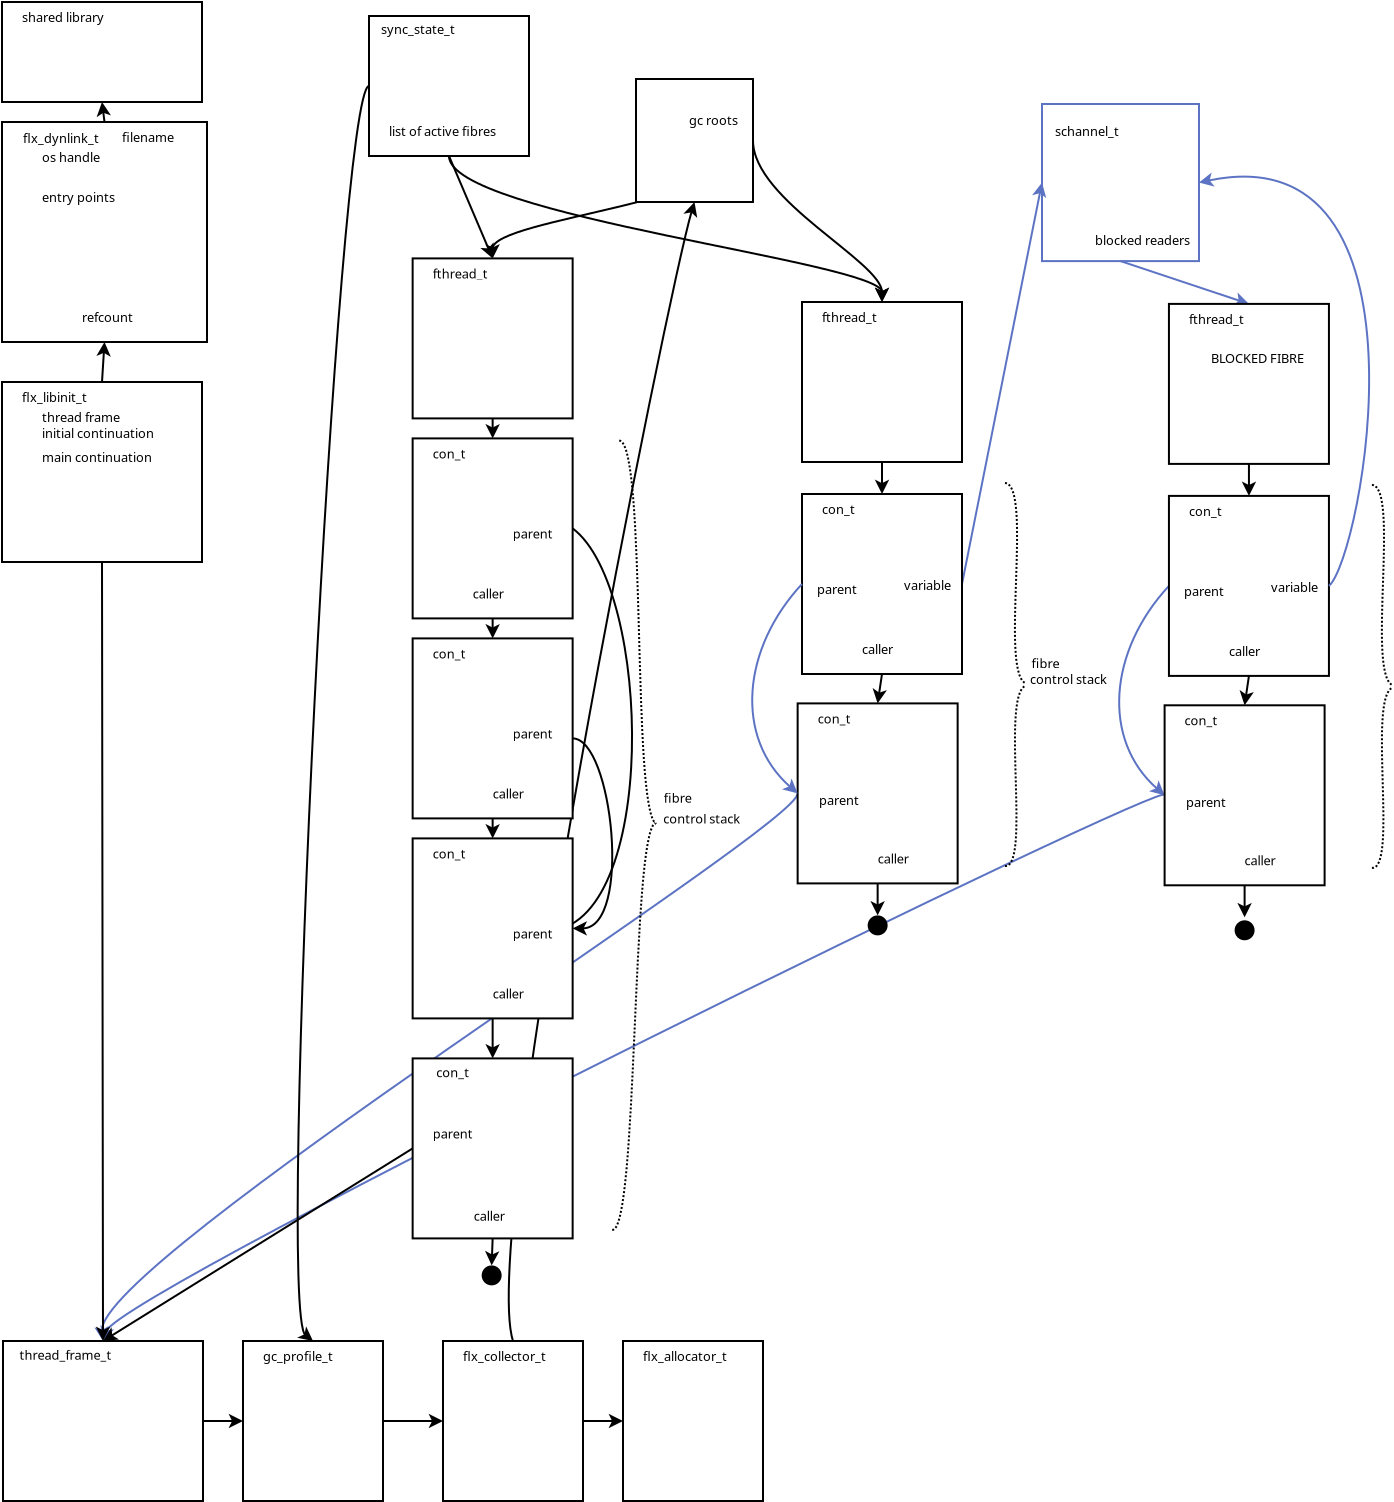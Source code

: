 <?xml version="1.0" encoding="UTF-8"?>
<dia:diagram xmlns:dia="http://www.lysator.liu.se/~alla/dia/">
  <dia:layer name="Background" visible="true">
    <dia:object type="Standard - BezierLine" version="0" id="O0">
      <dia:attribute name="obj_pos">
        <dia:point val="61.13,36.665"/>
      </dia:attribute>
      <dia:attribute name="obj_bb">
        <dia:rectangle val="7.557,36.575;61.2,64.144"/>
      </dia:attribute>
      <dia:attribute name="bez_points">
        <dia:point val="61.13,36.665"/>
        <dia:point val="62.03,35.465"/>
        <dia:point val="8.8,61.5"/>
        <dia:point val="8.05,63.95"/>
      </dia:attribute>
      <dia:attribute name="corner_types">
        <dia:enum val="0"/>
        <dia:enum val="0"/>
      </dia:attribute>
      <dia:attribute name="line_color">
        <dia:color val="#5c73c3"/>
      </dia:attribute>
      <dia:attribute name="end_arrow">
        <dia:enum val="22"/>
      </dia:attribute>
      <dia:attribute name="end_arrow_length">
        <dia:real val="0.5"/>
      </dia:attribute>
      <dia:attribute name="end_arrow_width">
        <dia:real val="0.5"/>
      </dia:attribute>
      <dia:connections>
        <dia:connection handle="0" to="O89" connection="3"/>
        <dia:connection handle="3" to="O75" connection="1"/>
      </dia:connections>
    </dia:object>
    <dia:object type="Standard - BezierLine" version="0" id="O1">
      <dia:attribute name="obj_pos">
        <dia:point val="42.782,36.57"/>
      </dia:attribute>
      <dia:attribute name="obj_bb">
        <dia:rectangle val="7.548,36.519;42.834,64.051"/>
      </dia:attribute>
      <dia:attribute name="bez_points">
        <dia:point val="42.782,36.57"/>
        <dia:point val="42.833,38.22"/>
        <dia:point val="7.65,60.05"/>
        <dia:point val="8.05,63.95"/>
      </dia:attribute>
      <dia:attribute name="corner_types">
        <dia:enum val="0"/>
        <dia:enum val="0"/>
      </dia:attribute>
      <dia:attribute name="line_color">
        <dia:color val="#5c73c3"/>
      </dia:attribute>
      <dia:attribute name="end_arrow">
        <dia:enum val="22"/>
      </dia:attribute>
      <dia:attribute name="end_arrow_length">
        <dia:real val="0.5"/>
      </dia:attribute>
      <dia:attribute name="end_arrow_width">
        <dia:real val="0.5"/>
      </dia:attribute>
      <dia:connections>
        <dia:connection handle="0" to="O107" connection="3"/>
        <dia:connection handle="3" to="O75" connection="1"/>
      </dia:connections>
    </dia:object>
    <dia:object type="Standard - BezierLine" version="0" id="O2">
      <dia:attribute name="obj_pos">
        <dia:point val="28.55,63.95"/>
      </dia:attribute>
      <dia:attribute name="obj_bb">
        <dia:rectangle val="28.287,6.808;38.118,64.013"/>
      </dia:attribute>
      <dia:attribute name="bez_points">
        <dia:point val="28.55,63.95"/>
        <dia:point val="26.8,58.5"/>
        <dia:point val="36.35,11.229"/>
        <dia:point val="37.625,7.0"/>
      </dia:attribute>
      <dia:attribute name="corner_types">
        <dia:enum val="0"/>
        <dia:enum val="0"/>
      </dia:attribute>
      <dia:attribute name="end_arrow">
        <dia:enum val="22"/>
      </dia:attribute>
      <dia:attribute name="end_arrow_length">
        <dia:real val="0.5"/>
      </dia:attribute>
      <dia:attribute name="end_arrow_width">
        <dia:real val="0.5"/>
      </dia:attribute>
      <dia:connections>
        <dia:connection handle="0" to="O71" connection="1"/>
        <dia:connection handle="3" to="O26" connection="6"/>
      </dia:connections>
    </dia:object>
    <dia:object type="Standard - Box" version="0" id="O3">
      <dia:attribute name="obj_pos">
        <dia:point val="3,-3"/>
      </dia:attribute>
      <dia:attribute name="obj_bb">
        <dia:rectangle val="2.95,-3.05;13.05,2.05"/>
      </dia:attribute>
      <dia:attribute name="elem_corner">
        <dia:point val="3,-3"/>
      </dia:attribute>
      <dia:attribute name="elem_width">
        <dia:real val="10"/>
      </dia:attribute>
      <dia:attribute name="elem_height">
        <dia:real val="5"/>
      </dia:attribute>
      <dia:attribute name="show_background">
        <dia:boolean val="true"/>
      </dia:attribute>
    </dia:object>
    <dia:object type="Standard - Text" version="0" id="O4">
      <dia:attribute name="obj_pos">
        <dia:point val="4,-2"/>
      </dia:attribute>
      <dia:attribute name="obj_bb">
        <dia:rectangle val="4,-2.55;8.287,-1.6"/>
      </dia:attribute>
      <dia:attribute name="text">
        <dia:composite type="text">
          <dia:attribute name="string">
            <dia:string>#shared library#</dia:string>
          </dia:attribute>
          <dia:attribute name="font">
            <dia:font family="sans" style="0" name="Helvetica"/>
          </dia:attribute>
          <dia:attribute name="height">
            <dia:real val="0.8"/>
          </dia:attribute>
          <dia:attribute name="pos">
            <dia:point val="4,-2"/>
          </dia:attribute>
          <dia:attribute name="color">
            <dia:color val="#000000"/>
          </dia:attribute>
          <dia:attribute name="alignment">
            <dia:enum val="0"/>
          </dia:attribute>
        </dia:composite>
      </dia:attribute>
    </dia:object>
    <dia:object type="Standard - Line" version="0" id="O5">
      <dia:attribute name="obj_pos">
        <dia:point val="8.125,3"/>
      </dia:attribute>
      <dia:attribute name="obj_bb">
        <dia:rectangle val="7.498,1.888;8.502,3.056"/>
      </dia:attribute>
      <dia:attribute name="conn_endpoints">
        <dia:point val="8.125,3"/>
        <dia:point val="8,2"/>
      </dia:attribute>
      <dia:attribute name="numcp">
        <dia:int val="1"/>
      </dia:attribute>
      <dia:attribute name="end_arrow">
        <dia:enum val="22"/>
      </dia:attribute>
      <dia:attribute name="end_arrow_length">
        <dia:real val="0.5"/>
      </dia:attribute>
      <dia:attribute name="end_arrow_width">
        <dia:real val="0.5"/>
      </dia:attribute>
      <dia:connections>
        <dia:connection handle="0" to="O7" connection="1"/>
        <dia:connection handle="1" to="O3" connection="6"/>
      </dia:connections>
    </dia:object>
    <dia:object type="Standard - Line" version="0" id="O6">
      <dia:attribute name="obj_pos">
        <dia:point val="8,16"/>
      </dia:attribute>
      <dia:attribute name="obj_bb">
        <dia:rectangle val="7.623,13.919;8.627,16.053"/>
      </dia:attribute>
      <dia:attribute name="conn_endpoints">
        <dia:point val="8,16"/>
        <dia:point val="8.125,14"/>
      </dia:attribute>
      <dia:attribute name="numcp">
        <dia:int val="1"/>
      </dia:attribute>
      <dia:attribute name="end_arrow">
        <dia:enum val="22"/>
      </dia:attribute>
      <dia:attribute name="end_arrow_length">
        <dia:real val="0.5"/>
      </dia:attribute>
      <dia:attribute name="end_arrow_width">
        <dia:real val="0.5"/>
      </dia:attribute>
      <dia:connections>
        <dia:connection handle="0" to="O18" connection="1"/>
        <dia:connection handle="1" to="O7" connection="6"/>
      </dia:connections>
    </dia:object>
    <dia:group>
      <dia:object type="Standard - Box" version="0" id="O7">
        <dia:attribute name="obj_pos">
          <dia:point val="3,3"/>
        </dia:attribute>
        <dia:attribute name="obj_bb">
          <dia:rectangle val="2.95,2.95;13.3,14.05"/>
        </dia:attribute>
        <dia:attribute name="elem_corner">
          <dia:point val="3,3"/>
        </dia:attribute>
        <dia:attribute name="elem_width">
          <dia:real val="10.25"/>
        </dia:attribute>
        <dia:attribute name="elem_height">
          <dia:real val="11"/>
        </dia:attribute>
        <dia:attribute name="show_background">
          <dia:boolean val="true"/>
        </dia:attribute>
      </dia:object>
      <dia:object type="Standard - Text" version="0" id="O8">
        <dia:attribute name="obj_pos">
          <dia:point val="4.05,4.05"/>
        </dia:attribute>
        <dia:attribute name="obj_bb">
          <dia:rectangle val="4.05,3.5;7.7,4.45"/>
        </dia:attribute>
        <dia:attribute name="text">
          <dia:composite type="text">
            <dia:attribute name="string">
              <dia:string>#flx_dynlink_t#</dia:string>
            </dia:attribute>
            <dia:attribute name="font">
              <dia:font family="sans" style="0" name="Helvetica"/>
            </dia:attribute>
            <dia:attribute name="height">
              <dia:real val="0.8"/>
            </dia:attribute>
            <dia:attribute name="pos">
              <dia:point val="4.05,4.05"/>
            </dia:attribute>
            <dia:attribute name="color">
              <dia:color val="#000000"/>
            </dia:attribute>
            <dia:attribute name="alignment">
              <dia:enum val="0"/>
            </dia:attribute>
          </dia:composite>
        </dia:attribute>
      </dia:object>
      <dia:object type="Standard - Text" version="0" id="O9">
        <dia:attribute name="obj_pos">
          <dia:point val="5,5"/>
        </dia:attribute>
        <dia:attribute name="obj_bb">
          <dia:rectangle val="5,4.45;8.1,5.4"/>
        </dia:attribute>
        <dia:attribute name="text">
          <dia:composite type="text">
            <dia:attribute name="string">
              <dia:string>#os handle#</dia:string>
            </dia:attribute>
            <dia:attribute name="font">
              <dia:font family="sans" style="0" name="Helvetica"/>
            </dia:attribute>
            <dia:attribute name="height">
              <dia:real val="0.8"/>
            </dia:attribute>
            <dia:attribute name="pos">
              <dia:point val="5,5"/>
            </dia:attribute>
            <dia:attribute name="color">
              <dia:color val="#000000"/>
            </dia:attribute>
            <dia:attribute name="alignment">
              <dia:enum val="0"/>
            </dia:attribute>
          </dia:composite>
        </dia:attribute>
      </dia:object>
      <dia:object type="Standard - Text" version="0" id="O10">
        <dia:attribute name="obj_pos">
          <dia:point val="7,13"/>
        </dia:attribute>
        <dia:attribute name="obj_bb">
          <dia:rectangle val="7,12.45;9.637,13.4"/>
        </dia:attribute>
        <dia:attribute name="text">
          <dia:composite type="text">
            <dia:attribute name="string">
              <dia:string>#refcount#</dia:string>
            </dia:attribute>
            <dia:attribute name="font">
              <dia:font family="sans" style="0" name="Helvetica"/>
            </dia:attribute>
            <dia:attribute name="height">
              <dia:real val="0.8"/>
            </dia:attribute>
            <dia:attribute name="pos">
              <dia:point val="7,13"/>
            </dia:attribute>
            <dia:attribute name="color">
              <dia:color val="#000000"/>
            </dia:attribute>
            <dia:attribute name="alignment">
              <dia:enum val="0"/>
            </dia:attribute>
          </dia:composite>
        </dia:attribute>
      </dia:object>
      <dia:object type="Standard - Text" version="0" id="O11">
        <dia:attribute name="obj_pos">
          <dia:point val="10,7"/>
        </dia:attribute>
        <dia:attribute name="obj_bb">
          <dia:rectangle val="10,6.45;10,7.4"/>
        </dia:attribute>
        <dia:attribute name="text">
          <dia:composite type="text">
            <dia:attribute name="string">
              <dia:string>##</dia:string>
            </dia:attribute>
            <dia:attribute name="font">
              <dia:font family="sans" style="0" name="Helvetica"/>
            </dia:attribute>
            <dia:attribute name="height">
              <dia:real val="0.8"/>
            </dia:attribute>
            <dia:attribute name="pos">
              <dia:point val="10,7"/>
            </dia:attribute>
            <dia:attribute name="color">
              <dia:color val="#000000"/>
            </dia:attribute>
            <dia:attribute name="alignment">
              <dia:enum val="0"/>
            </dia:attribute>
          </dia:composite>
        </dia:attribute>
      </dia:object>
      <dia:object type="Standard - Text" version="0" id="O12">
        <dia:attribute name="obj_pos">
          <dia:point val="5,7"/>
        </dia:attribute>
        <dia:attribute name="obj_bb">
          <dia:rectangle val="5,6.45;8.75,7.4"/>
        </dia:attribute>
        <dia:attribute name="text">
          <dia:composite type="text">
            <dia:attribute name="string">
              <dia:string>#entry points#</dia:string>
            </dia:attribute>
            <dia:attribute name="font">
              <dia:font family="sans" style="0" name="Helvetica"/>
            </dia:attribute>
            <dia:attribute name="height">
              <dia:real val="0.8"/>
            </dia:attribute>
            <dia:attribute name="pos">
              <dia:point val="5,7"/>
            </dia:attribute>
            <dia:attribute name="color">
              <dia:color val="#000000"/>
            </dia:attribute>
            <dia:attribute name="alignment">
              <dia:enum val="0"/>
            </dia:attribute>
          </dia:composite>
        </dia:attribute>
      </dia:object>
      <dia:object type="Standard - Text" version="0" id="O13">
        <dia:attribute name="obj_pos">
          <dia:point val="9,4"/>
        </dia:attribute>
        <dia:attribute name="obj_bb">
          <dia:rectangle val="9,3.45;11.65,4.4"/>
        </dia:attribute>
        <dia:attribute name="text">
          <dia:composite type="text">
            <dia:attribute name="string">
              <dia:string>#filename#</dia:string>
            </dia:attribute>
            <dia:attribute name="font">
              <dia:font family="sans" style="0" name="Helvetica"/>
            </dia:attribute>
            <dia:attribute name="height">
              <dia:real val="0.8"/>
            </dia:attribute>
            <dia:attribute name="pos">
              <dia:point val="9,4"/>
            </dia:attribute>
            <dia:attribute name="color">
              <dia:color val="#000000"/>
            </dia:attribute>
            <dia:attribute name="alignment">
              <dia:enum val="0"/>
            </dia:attribute>
          </dia:composite>
        </dia:attribute>
      </dia:object>
    </dia:group>
    <dia:object type="Standard - Line" version="0" id="O14">
      <dia:attribute name="obj_pos">
        <dia:point val="8,25"/>
      </dia:attribute>
      <dia:attribute name="obj_bb">
        <dia:rectangle val="7.55,24.95;8.55,64.001"/>
      </dia:attribute>
      <dia:attribute name="conn_endpoints">
        <dia:point val="8,25"/>
        <dia:point val="8.05,63.95"/>
      </dia:attribute>
      <dia:attribute name="numcp">
        <dia:int val="1"/>
      </dia:attribute>
      <dia:attribute name="end_arrow">
        <dia:enum val="22"/>
      </dia:attribute>
      <dia:attribute name="end_arrow_length">
        <dia:real val="0.5"/>
      </dia:attribute>
      <dia:attribute name="end_arrow_width">
        <dia:real val="0.5"/>
      </dia:attribute>
      <dia:connections>
        <dia:connection handle="0" to="O18" connection="6"/>
        <dia:connection handle="1" to="O75" connection="1"/>
      </dia:connections>
    </dia:object>
    <dia:object type="Standard - Line" version="0" id="O15">
      <dia:attribute name="obj_pos">
        <dia:point val="25.35,4.7"/>
      </dia:attribute>
      <dia:attribute name="obj_bb">
        <dia:rectangle val="25.284,4.634;28.012,10.062"/>
      </dia:attribute>
      <dia:attribute name="conn_endpoints">
        <dia:point val="25.35,4.7"/>
        <dia:point val="27.532,9.82"/>
      </dia:attribute>
      <dia:attribute name="numcp">
        <dia:int val="1"/>
      </dia:attribute>
      <dia:attribute name="end_arrow">
        <dia:enum val="22"/>
      </dia:attribute>
      <dia:attribute name="end_arrow_length">
        <dia:real val="0.5"/>
      </dia:attribute>
      <dia:attribute name="end_arrow_width">
        <dia:real val="0.5"/>
      </dia:attribute>
      <dia:connections>
        <dia:connection handle="0" to="O28" connection="6"/>
        <dia:connection handle="1" to="O39" connection="1"/>
      </dia:connections>
    </dia:object>
    <dia:object type="Standard - BezierLine" version="0" id="O16">
      <dia:attribute name="obj_pos">
        <dia:point val="31.532,23.32"/>
      </dia:attribute>
      <dia:attribute name="obj_bb">
        <dia:rectangle val="29.715,23.25;34.502,43.971"/>
      </dia:attribute>
      <dia:attribute name="bez_points">
        <dia:point val="31.532,23.32"/>
        <dia:point val="35.532,26.32"/>
        <dia:point val="35.851,43.251"/>
        <dia:point val="29.782,43.47"/>
      </dia:attribute>
      <dia:attribute name="corner_types">
        <dia:enum val="0"/>
        <dia:enum val="0"/>
      </dia:attribute>
      <dia:attribute name="end_arrow">
        <dia:enum val="22"/>
      </dia:attribute>
      <dia:attribute name="end_arrow_length">
        <dia:real val="0.5"/>
      </dia:attribute>
      <dia:attribute name="end_arrow_width">
        <dia:real val="0.5"/>
      </dia:attribute>
      <dia:connections>
        <dia:connection handle="0" to="O43" connection="4"/>
      </dia:connections>
    </dia:object>
    <dia:object type="Standard - Line" version="0" id="O17">
      <dia:attribute name="obj_pos">
        <dia:point val="23.532,54.32"/>
      </dia:attribute>
      <dia:attribute name="obj_bb">
        <dia:rectangle val="7.743,54.251;23.601,64.401"/>
      </dia:attribute>
      <dia:attribute name="conn_endpoints">
        <dia:point val="23.532,54.32"/>
        <dia:point val="8.05,63.95"/>
      </dia:attribute>
      <dia:attribute name="numcp">
        <dia:int val="1"/>
      </dia:attribute>
      <dia:attribute name="end_arrow">
        <dia:enum val="22"/>
      </dia:attribute>
      <dia:attribute name="end_arrow_length">
        <dia:real val="0.5"/>
      </dia:attribute>
      <dia:attribute name="end_arrow_width">
        <dia:real val="0.5"/>
      </dia:attribute>
      <dia:connections>
        <dia:connection handle="0" to="O53" connection="3"/>
        <dia:connection handle="1" to="O75" connection="1"/>
      </dia:connections>
    </dia:object>
    <dia:group>
      <dia:object type="Standard - Box" version="0" id="O18">
        <dia:attribute name="obj_pos">
          <dia:point val="3,16"/>
        </dia:attribute>
        <dia:attribute name="obj_bb">
          <dia:rectangle val="2.95,15.95;13.05,25.05"/>
        </dia:attribute>
        <dia:attribute name="elem_corner">
          <dia:point val="3,16"/>
        </dia:attribute>
        <dia:attribute name="elem_width">
          <dia:real val="10"/>
        </dia:attribute>
        <dia:attribute name="elem_height">
          <dia:real val="9"/>
        </dia:attribute>
        <dia:attribute name="show_background">
          <dia:boolean val="true"/>
        </dia:attribute>
      </dia:object>
      <dia:object type="Standard - Text" version="0" id="O19">
        <dia:attribute name="obj_pos">
          <dia:point val="4,17"/>
        </dia:attribute>
        <dia:attribute name="obj_bb">
          <dia:rectangle val="4,16.45;7.15,17.4"/>
        </dia:attribute>
        <dia:attribute name="text">
          <dia:composite type="text">
            <dia:attribute name="string">
              <dia:string>#flx_libinit_t#</dia:string>
            </dia:attribute>
            <dia:attribute name="font">
              <dia:font family="sans" style="0" name="Helvetica"/>
            </dia:attribute>
            <dia:attribute name="height">
              <dia:real val="0.8"/>
            </dia:attribute>
            <dia:attribute name="pos">
              <dia:point val="4,17"/>
            </dia:attribute>
            <dia:attribute name="color">
              <dia:color val="#000000"/>
            </dia:attribute>
            <dia:attribute name="alignment">
              <dia:enum val="0"/>
            </dia:attribute>
          </dia:composite>
        </dia:attribute>
      </dia:object>
      <dia:object type="Standard - Text" version="0" id="O20">
        <dia:attribute name="obj_pos">
          <dia:point val="5,18"/>
        </dia:attribute>
        <dia:attribute name="obj_bb">
          <dia:rectangle val="5,17.45;10.8,19.2"/>
        </dia:attribute>
        <dia:attribute name="text">
          <dia:composite type="text">
            <dia:attribute name="string">
              <dia:string>#thread frame
initial continuation#</dia:string>
            </dia:attribute>
            <dia:attribute name="font">
              <dia:font family="sans" style="0" name="Helvetica"/>
            </dia:attribute>
            <dia:attribute name="height">
              <dia:real val="0.8"/>
            </dia:attribute>
            <dia:attribute name="pos">
              <dia:point val="5,18"/>
            </dia:attribute>
            <dia:attribute name="color">
              <dia:color val="#000000"/>
            </dia:attribute>
            <dia:attribute name="alignment">
              <dia:enum val="0"/>
            </dia:attribute>
          </dia:composite>
        </dia:attribute>
      </dia:object>
      <dia:object type="Standard - Text" version="0" id="O21">
        <dia:attribute name="obj_pos">
          <dia:point val="5,20"/>
        </dia:attribute>
        <dia:attribute name="obj_bb">
          <dia:rectangle val="5,19.45;10.65,20.4"/>
        </dia:attribute>
        <dia:attribute name="text">
          <dia:composite type="text">
            <dia:attribute name="string">
              <dia:string>#main continuation#</dia:string>
            </dia:attribute>
            <dia:attribute name="font">
              <dia:font family="sans" style="0" name="Helvetica"/>
            </dia:attribute>
            <dia:attribute name="height">
              <dia:real val="0.8"/>
            </dia:attribute>
            <dia:attribute name="pos">
              <dia:point val="5,20"/>
            </dia:attribute>
            <dia:attribute name="color">
              <dia:color val="#000000"/>
            </dia:attribute>
            <dia:attribute name="alignment">
              <dia:enum val="0"/>
            </dia:attribute>
          </dia:composite>
        </dia:attribute>
      </dia:object>
      <dia:object type="Standard - Text" version="0" id="O22">
        <dia:attribute name="obj_pos">
          <dia:point val="10,17"/>
        </dia:attribute>
        <dia:attribute name="obj_bb">
          <dia:rectangle val="10,16.45;10,17.4"/>
        </dia:attribute>
        <dia:attribute name="text">
          <dia:composite type="text">
            <dia:attribute name="string">
              <dia:string>##</dia:string>
            </dia:attribute>
            <dia:attribute name="font">
              <dia:font family="sans" style="0" name="Helvetica"/>
            </dia:attribute>
            <dia:attribute name="height">
              <dia:real val="0.8"/>
            </dia:attribute>
            <dia:attribute name="pos">
              <dia:point val="10,17"/>
            </dia:attribute>
            <dia:attribute name="color">
              <dia:color val="#000000"/>
            </dia:attribute>
            <dia:attribute name="alignment">
              <dia:enum val="0"/>
            </dia:attribute>
          </dia:composite>
        </dia:attribute>
      </dia:object>
    </dia:group>
    <dia:object type="Standard - BezierLine" version="0" id="O23">
      <dia:attribute name="obj_pos">
        <dia:point val="25.35,4.7"/>
      </dia:attribute>
      <dia:attribute name="obj_bb">
        <dia:rectangle val="25.3,4.65;47.5,12.05"/>
      </dia:attribute>
      <dia:attribute name="bez_points">
        <dia:point val="25.35,4.7"/>
        <dia:point val="25.35,7.7"/>
        <dia:point val="47,10"/>
        <dia:point val="47,12"/>
      </dia:attribute>
      <dia:attribute name="corner_types">
        <dia:enum val="0"/>
        <dia:enum val="0"/>
      </dia:attribute>
      <dia:attribute name="end_arrow">
        <dia:enum val="22"/>
      </dia:attribute>
      <dia:attribute name="end_arrow_length">
        <dia:real val="0.5"/>
      </dia:attribute>
      <dia:attribute name="end_arrow_width">
        <dia:real val="0.5"/>
      </dia:attribute>
      <dia:connections>
        <dia:connection handle="0" to="O28" connection="6"/>
        <dia:connection handle="3" to="O102" connection="1"/>
      </dia:connections>
    </dia:object>
    <dia:object type="Standard - BezierLine" version="0" id="O24">
      <dia:attribute name="obj_pos">
        <dia:point val="40.55,3.925"/>
      </dia:attribute>
      <dia:attribute name="obj_bb">
        <dia:rectangle val="40.5,3.875;47.5,12.05"/>
      </dia:attribute>
      <dia:attribute name="bez_points">
        <dia:point val="40.55,3.925"/>
        <dia:point val="40.55,6.925"/>
        <dia:point val="47,10"/>
        <dia:point val="47,12"/>
      </dia:attribute>
      <dia:attribute name="corner_types">
        <dia:enum val="0"/>
        <dia:enum val="0"/>
      </dia:attribute>
      <dia:attribute name="end_arrow">
        <dia:enum val="22"/>
      </dia:attribute>
      <dia:attribute name="end_arrow_length">
        <dia:real val="0.5"/>
      </dia:attribute>
      <dia:attribute name="end_arrow_width">
        <dia:real val="0.5"/>
      </dia:attribute>
      <dia:connections>
        <dia:connection handle="0" to="O26" connection="4"/>
        <dia:connection handle="3" to="O102" connection="1"/>
      </dia:connections>
    </dia:object>
    <dia:object type="Standard - BezierLine" version="0" id="O25">
      <dia:attribute name="obj_pos">
        <dia:point val="40.55,3.925"/>
      </dia:attribute>
      <dia:attribute name="obj_bb">
        <dia:rectangle val="27.032,3.875;40.6,9.87"/>
      </dia:attribute>
      <dia:attribute name="bez_points">
        <dia:point val="40.55,3.925"/>
        <dia:point val="40.55,6.925"/>
        <dia:point val="27.532,7.82"/>
        <dia:point val="27.532,9.82"/>
      </dia:attribute>
      <dia:attribute name="corner_types">
        <dia:enum val="0"/>
        <dia:enum val="0"/>
      </dia:attribute>
      <dia:attribute name="end_arrow">
        <dia:enum val="22"/>
      </dia:attribute>
      <dia:attribute name="end_arrow_length">
        <dia:real val="0.5"/>
      </dia:attribute>
      <dia:attribute name="end_arrow_width">
        <dia:real val="0.5"/>
      </dia:attribute>
      <dia:connections>
        <dia:connection handle="0" to="O26" connection="4"/>
        <dia:connection handle="3" to="O39" connection="1"/>
      </dia:connections>
    </dia:object>
    <dia:group>
      <dia:object type="Standard - Box" version="0" id="O26">
        <dia:attribute name="obj_pos">
          <dia:point val="34.7,0.85"/>
        </dia:attribute>
        <dia:attribute name="obj_bb">
          <dia:rectangle val="34.65,0.8;40.6,7.05"/>
        </dia:attribute>
        <dia:attribute name="elem_corner">
          <dia:point val="34.7,0.85"/>
        </dia:attribute>
        <dia:attribute name="elem_width">
          <dia:real val="5.85"/>
        </dia:attribute>
        <dia:attribute name="elem_height">
          <dia:real val="6.15"/>
        </dia:attribute>
        <dia:attribute name="show_background">
          <dia:boolean val="true"/>
        </dia:attribute>
      </dia:object>
      <dia:object type="Standard - Text" version="0" id="O27">
        <dia:attribute name="obj_pos">
          <dia:point val="37.35,3.15"/>
        </dia:attribute>
        <dia:attribute name="obj_bb">
          <dia:rectangle val="37.35,2.6;39.938,3.55"/>
        </dia:attribute>
        <dia:attribute name="text">
          <dia:composite type="text">
            <dia:attribute name="string">
              <dia:string>#gc roots#</dia:string>
            </dia:attribute>
            <dia:attribute name="font">
              <dia:font family="sans" style="0" name="Helvetica"/>
            </dia:attribute>
            <dia:attribute name="height">
              <dia:real val="0.8"/>
            </dia:attribute>
            <dia:attribute name="pos">
              <dia:point val="37.35,3.15"/>
            </dia:attribute>
            <dia:attribute name="color">
              <dia:color val="#000000"/>
            </dia:attribute>
            <dia:attribute name="alignment">
              <dia:enum val="0"/>
            </dia:attribute>
          </dia:composite>
        </dia:attribute>
      </dia:object>
    </dia:group>
    <dia:group>
      <dia:object type="Standard - Box" version="0" id="O28">
        <dia:attribute name="obj_pos">
          <dia:point val="21.35,-2.3"/>
        </dia:attribute>
        <dia:attribute name="obj_bb">
          <dia:rectangle val="21.3,-2.35;29.4,4.75"/>
        </dia:attribute>
        <dia:attribute name="elem_corner">
          <dia:point val="21.35,-2.3"/>
        </dia:attribute>
        <dia:attribute name="elem_width">
          <dia:real val="8"/>
        </dia:attribute>
        <dia:attribute name="elem_height">
          <dia:real val="7"/>
        </dia:attribute>
        <dia:attribute name="show_background">
          <dia:boolean val="true"/>
        </dia:attribute>
      </dia:object>
      <dia:object type="Standard - Text" version="0" id="O29">
        <dia:attribute name="obj_pos">
          <dia:point val="22.35,3.7"/>
        </dia:attribute>
        <dia:attribute name="obj_bb">
          <dia:rectangle val="22.35,3.15;28.038,4.1"/>
        </dia:attribute>
        <dia:attribute name="text">
          <dia:composite type="text">
            <dia:attribute name="string">
              <dia:string>#list of active fibres#</dia:string>
            </dia:attribute>
            <dia:attribute name="font">
              <dia:font family="sans" style="0" name="Helvetica"/>
            </dia:attribute>
            <dia:attribute name="height">
              <dia:real val="0.8"/>
            </dia:attribute>
            <dia:attribute name="pos">
              <dia:point val="22.35,3.7"/>
            </dia:attribute>
            <dia:attribute name="color">
              <dia:color val="#000000"/>
            </dia:attribute>
            <dia:attribute name="alignment">
              <dia:enum val="0"/>
            </dia:attribute>
          </dia:composite>
        </dia:attribute>
      </dia:object>
      <dia:object type="Standard - Text" version="0" id="O30">
        <dia:attribute name="obj_pos">
          <dia:point val="21.95,-1.4"/>
        </dia:attribute>
        <dia:attribute name="obj_bb">
          <dia:rectangle val="21.95,-1.95;25.85,-1"/>
        </dia:attribute>
        <dia:attribute name="text">
          <dia:composite type="text">
            <dia:attribute name="string">
              <dia:string>#sync_state_t#</dia:string>
            </dia:attribute>
            <dia:attribute name="font">
              <dia:font family="sans" style="0" name="Helvetica"/>
            </dia:attribute>
            <dia:attribute name="height">
              <dia:real val="0.8"/>
            </dia:attribute>
            <dia:attribute name="pos">
              <dia:point val="21.95,-1.4"/>
            </dia:attribute>
            <dia:attribute name="color">
              <dia:color val="#000000"/>
            </dia:attribute>
            <dia:attribute name="alignment">
              <dia:enum val="0"/>
            </dia:attribute>
          </dia:composite>
        </dia:attribute>
      </dia:object>
    </dia:group>
    <dia:object type="Standard - BezierLine" version="0" id="O31">
      <dia:attribute name="obj_pos">
        <dia:point val="21.35,1.2"/>
      </dia:attribute>
      <dia:attribute name="obj_bb">
        <dia:rectangle val="17.928,1.148;21.402,64.374"/>
      </dia:attribute>
      <dia:attribute name="bez_points">
        <dia:point val="21.35,1.2"/>
        <dia:point val="19.8,1.25"/>
        <dia:point val="16.7,62.49"/>
        <dia:point val="18.55,63.95"/>
      </dia:attribute>
      <dia:attribute name="corner_types">
        <dia:enum val="0"/>
        <dia:enum val="0"/>
      </dia:attribute>
      <dia:attribute name="end_arrow">
        <dia:enum val="22"/>
      </dia:attribute>
      <dia:attribute name="end_arrow_length">
        <dia:real val="0.5"/>
      </dia:attribute>
      <dia:attribute name="end_arrow_width">
        <dia:real val="0.5"/>
      </dia:attribute>
      <dia:connections>
        <dia:connection handle="0" to="O28" connection="3"/>
        <dia:connection handle="3" to="O69" connection="1"/>
      </dia:connections>
    </dia:object>
    <dia:group>
      <dia:object type="Standard - BezierLine" version="0" id="O32">
        <dia:attribute name="obj_pos">
          <dia:point val="33.861,18.927"/>
        </dia:attribute>
        <dia:attribute name="obj_bb">
          <dia:rectangle val="33.808,18.873;35.779,38.164"/>
        </dia:attribute>
        <dia:attribute name="bez_points">
          <dia:point val="33.861,18.927"/>
          <dia:point val="35.261,19.027"/>
          <dia:point val="34.461,37.396"/>
          <dia:point val="35.711,38.096"/>
        </dia:attribute>
        <dia:attribute name="corner_types">
          <dia:enum val="0"/>
          <dia:enum val="0"/>
        </dia:attribute>
        <dia:attribute name="line_style">
          <dia:enum val="4"/>
        </dia:attribute>
      </dia:object>
      <dia:object type="Standard - BezierLine" version="0" id="O33">
        <dia:attribute name="obj_pos">
          <dia:point val="33.511,58.396"/>
        </dia:attribute>
        <dia:attribute name="obj_bb">
          <dia:rectangle val="33.458,37.978;35.729,58.45"/>
        </dia:attribute>
        <dia:attribute name="bez_points">
          <dia:point val="33.511,58.396"/>
          <dia:point val="34.811,58.496"/>
          <dia:point val="34.466,38.673"/>
          <dia:point val="35.661,38.046"/>
        </dia:attribute>
        <dia:attribute name="corner_types">
          <dia:enum val="0"/>
          <dia:enum val="0"/>
        </dia:attribute>
        <dia:attribute name="line_style">
          <dia:enum val="4"/>
        </dia:attribute>
      </dia:object>
    </dia:group>
    <dia:group>
      <dia:object type="Standard - Line" version="0" id="O34">
        <dia:attribute name="obj_pos">
          <dia:point val="27.532,17.82"/>
        </dia:attribute>
        <dia:attribute name="obj_bb">
          <dia:rectangle val="27.032,17.77;28.032,18.87"/>
        </dia:attribute>
        <dia:attribute name="conn_endpoints">
          <dia:point val="27.532,17.82"/>
          <dia:point val="27.532,18.82"/>
        </dia:attribute>
        <dia:attribute name="numcp">
          <dia:int val="1"/>
        </dia:attribute>
        <dia:attribute name="end_arrow">
          <dia:enum val="22"/>
        </dia:attribute>
        <dia:attribute name="end_arrow_length">
          <dia:real val="0.5"/>
        </dia:attribute>
        <dia:attribute name="end_arrow_width">
          <dia:real val="0.5"/>
        </dia:attribute>
      </dia:object>
      <dia:object type="Standard - Line" version="0" id="O35">
        <dia:attribute name="obj_pos">
          <dia:point val="27.532,27.82"/>
        </dia:attribute>
        <dia:attribute name="obj_bb">
          <dia:rectangle val="27.032,27.77;28.032,28.87"/>
        </dia:attribute>
        <dia:attribute name="conn_endpoints">
          <dia:point val="27.532,27.82"/>
          <dia:point val="27.532,28.82"/>
        </dia:attribute>
        <dia:attribute name="numcp">
          <dia:int val="1"/>
        </dia:attribute>
        <dia:attribute name="end_arrow">
          <dia:enum val="22"/>
        </dia:attribute>
        <dia:attribute name="end_arrow_length">
          <dia:real val="0.5"/>
        </dia:attribute>
        <dia:attribute name="end_arrow_width">
          <dia:real val="0.5"/>
        </dia:attribute>
      </dia:object>
      <dia:object type="Standard - Line" version="0" id="O36">
        <dia:attribute name="obj_pos">
          <dia:point val="27.532,37.82"/>
        </dia:attribute>
        <dia:attribute name="obj_bb">
          <dia:rectangle val="27.032,37.77;28.032,38.87"/>
        </dia:attribute>
        <dia:attribute name="conn_endpoints">
          <dia:point val="27.532,37.82"/>
          <dia:point val="27.532,38.82"/>
        </dia:attribute>
        <dia:attribute name="numcp">
          <dia:int val="1"/>
        </dia:attribute>
        <dia:attribute name="end_arrow">
          <dia:enum val="22"/>
        </dia:attribute>
        <dia:attribute name="end_arrow_length">
          <dia:real val="0.5"/>
        </dia:attribute>
        <dia:attribute name="end_arrow_width">
          <dia:real val="0.5"/>
        </dia:attribute>
      </dia:object>
      <dia:object type="Standard - Line" version="0" id="O37">
        <dia:attribute name="obj_pos">
          <dia:point val="27.532,58.82"/>
        </dia:attribute>
        <dia:attribute name="obj_bb">
          <dia:rectangle val="26.981,58.768;27.984,60.239"/>
        </dia:attribute>
        <dia:attribute name="conn_endpoints">
          <dia:point val="27.532,58.82"/>
          <dia:point val="27.483,60.17"/>
        </dia:attribute>
        <dia:attribute name="numcp">
          <dia:int val="1"/>
        </dia:attribute>
        <dia:attribute name="end_arrow">
          <dia:enum val="22"/>
        </dia:attribute>
        <dia:attribute name="end_arrow_length">
          <dia:real val="0.5"/>
        </dia:attribute>
        <dia:attribute name="end_arrow_width">
          <dia:real val="0.5"/>
        </dia:attribute>
        <dia:connections>
          <dia:connection handle="1" to="O52" connection="1"/>
        </dia:connections>
      </dia:object>
      <dia:object type="Standard - BezierLine" version="0" id="O38">
        <dia:attribute name="obj_pos">
          <dia:point val="31.532,33.82"/>
        </dia:attribute>
        <dia:attribute name="obj_bb">
          <dia:rectangle val="31.483,33.77;33.476,43.82"/>
        </dia:attribute>
        <dia:attribute name="bez_points">
          <dia:point val="31.532,33.82"/>
          <dia:point val="33.532,33.82"/>
          <dia:point val="34.532,43.32"/>
          <dia:point val="31.532,43.32"/>
        </dia:attribute>
        <dia:attribute name="corner_types">
          <dia:enum val="0"/>
          <dia:enum val="0"/>
        </dia:attribute>
        <dia:attribute name="end_arrow">
          <dia:enum val="22"/>
        </dia:attribute>
        <dia:attribute name="end_arrow_length">
          <dia:real val="0.5"/>
        </dia:attribute>
        <dia:attribute name="end_arrow_width">
          <dia:real val="0.5"/>
        </dia:attribute>
      </dia:object>
      <dia:group>
        <dia:object type="Standard - Box" version="0" id="O39">
          <dia:attribute name="obj_pos">
            <dia:point val="23.532,9.82"/>
          </dia:attribute>
          <dia:attribute name="obj_bb">
            <dia:rectangle val="23.483,9.77;31.582,17.87"/>
          </dia:attribute>
          <dia:attribute name="elem_corner">
            <dia:point val="23.532,9.82"/>
          </dia:attribute>
          <dia:attribute name="elem_width">
            <dia:real val="8"/>
          </dia:attribute>
          <dia:attribute name="elem_height">
            <dia:real val="8"/>
          </dia:attribute>
          <dia:attribute name="show_background">
            <dia:boolean val="true"/>
          </dia:attribute>
        </dia:object>
        <dia:object type="Standard - Text" version="0" id="O40">
          <dia:attribute name="obj_pos">
            <dia:point val="24.532,10.82"/>
          </dia:attribute>
          <dia:attribute name="obj_bb">
            <dia:rectangle val="24.532,10.27;27.36,11.22"/>
          </dia:attribute>
          <dia:attribute name="text">
            <dia:composite type="text">
              <dia:attribute name="string">
                <dia:string>#fthread_t#</dia:string>
              </dia:attribute>
              <dia:attribute name="font">
                <dia:font family="sans" style="0" name="Helvetica"/>
              </dia:attribute>
              <dia:attribute name="height">
                <dia:real val="0.8"/>
              </dia:attribute>
              <dia:attribute name="pos">
                <dia:point val="24.532,10.82"/>
              </dia:attribute>
              <dia:attribute name="color">
                <dia:color val="#000000"/>
              </dia:attribute>
              <dia:attribute name="alignment">
                <dia:enum val="0"/>
              </dia:attribute>
            </dia:composite>
          </dia:attribute>
        </dia:object>
      </dia:group>
      <dia:group>
        <dia:object type="Standard - Box" version="0" id="O41">
          <dia:attribute name="obj_pos">
            <dia:point val="23.532,38.82"/>
          </dia:attribute>
          <dia:attribute name="obj_bb">
            <dia:rectangle val="23.483,38.77;31.582,47.87"/>
          </dia:attribute>
          <dia:attribute name="elem_corner">
            <dia:point val="23.532,38.82"/>
          </dia:attribute>
          <dia:attribute name="elem_width">
            <dia:real val="8"/>
          </dia:attribute>
          <dia:attribute name="elem_height">
            <dia:real val="9"/>
          </dia:attribute>
          <dia:attribute name="show_background">
            <dia:boolean val="true"/>
          </dia:attribute>
        </dia:object>
        <dia:object type="Standard - Text" version="0" id="O42">
          <dia:attribute name="obj_pos">
            <dia:point val="24.532,39.82"/>
          </dia:attribute>
          <dia:attribute name="obj_bb">
            <dia:rectangle val="24.532,39.27;26.233,40.22"/>
          </dia:attribute>
          <dia:attribute name="text">
            <dia:composite type="text">
              <dia:attribute name="string">
                <dia:string>#con_t#</dia:string>
              </dia:attribute>
              <dia:attribute name="font">
                <dia:font family="sans" style="0" name="Helvetica"/>
              </dia:attribute>
              <dia:attribute name="height">
                <dia:real val="0.8"/>
              </dia:attribute>
              <dia:attribute name="pos">
                <dia:point val="24.532,39.82"/>
              </dia:attribute>
              <dia:attribute name="color">
                <dia:color val="#000000"/>
              </dia:attribute>
              <dia:attribute name="alignment">
                <dia:enum val="0"/>
              </dia:attribute>
            </dia:composite>
          </dia:attribute>
        </dia:object>
      </dia:group>
      <dia:group>
        <dia:group>
          <dia:object type="Standard - Box" version="0" id="O43">
            <dia:attribute name="obj_pos">
              <dia:point val="23.532,18.82"/>
            </dia:attribute>
            <dia:attribute name="obj_bb">
              <dia:rectangle val="23.483,18.77;31.582,27.87"/>
            </dia:attribute>
            <dia:attribute name="elem_corner">
              <dia:point val="23.532,18.82"/>
            </dia:attribute>
            <dia:attribute name="elem_width">
              <dia:real val="8"/>
            </dia:attribute>
            <dia:attribute name="elem_height">
              <dia:real val="9"/>
            </dia:attribute>
            <dia:attribute name="show_background">
              <dia:boolean val="true"/>
            </dia:attribute>
          </dia:object>
          <dia:object type="Standard - Text" version="0" id="O44">
            <dia:attribute name="obj_pos">
              <dia:point val="24.532,19.82"/>
            </dia:attribute>
            <dia:attribute name="obj_bb">
              <dia:rectangle val="24.532,19.27;26.233,20.22"/>
            </dia:attribute>
            <dia:attribute name="text">
              <dia:composite type="text">
                <dia:attribute name="string">
                  <dia:string>#con_t#</dia:string>
                </dia:attribute>
                <dia:attribute name="font">
                  <dia:font family="sans" style="0" name="Helvetica"/>
                </dia:attribute>
                <dia:attribute name="height">
                  <dia:real val="0.8"/>
                </dia:attribute>
                <dia:attribute name="pos">
                  <dia:point val="24.532,19.82"/>
                </dia:attribute>
                <dia:attribute name="color">
                  <dia:color val="#000000"/>
                </dia:attribute>
                <dia:attribute name="alignment">
                  <dia:enum val="0"/>
                </dia:attribute>
              </dia:composite>
            </dia:attribute>
          </dia:object>
        </dia:group>
        <dia:object type="Standard - Text" version="0" id="O45">
          <dia:attribute name="obj_pos">
            <dia:point val="26.532,26.82"/>
          </dia:attribute>
          <dia:attribute name="obj_bb">
            <dia:rectangle val="26.532,26.27;28.233,27.22"/>
          </dia:attribute>
          <dia:attribute name="text">
            <dia:composite type="text">
              <dia:attribute name="string">
                <dia:string>#caller#</dia:string>
              </dia:attribute>
              <dia:attribute name="font">
                <dia:font family="sans" style="0" name="Helvetica"/>
              </dia:attribute>
              <dia:attribute name="height">
                <dia:real val="0.8"/>
              </dia:attribute>
              <dia:attribute name="pos">
                <dia:point val="26.532,26.82"/>
              </dia:attribute>
              <dia:attribute name="color">
                <dia:color val="#000000"/>
              </dia:attribute>
              <dia:attribute name="alignment">
                <dia:enum val="0"/>
              </dia:attribute>
            </dia:composite>
          </dia:attribute>
        </dia:object>
      </dia:group>
      <dia:group>
        <dia:group>
          <dia:object type="Standard - Box" version="0" id="O46">
            <dia:attribute name="obj_pos">
              <dia:point val="23.532,28.82"/>
            </dia:attribute>
            <dia:attribute name="obj_bb">
              <dia:rectangle val="23.483,28.77;31.582,37.87"/>
            </dia:attribute>
            <dia:attribute name="elem_corner">
              <dia:point val="23.532,28.82"/>
            </dia:attribute>
            <dia:attribute name="elem_width">
              <dia:real val="8"/>
            </dia:attribute>
            <dia:attribute name="elem_height">
              <dia:real val="9"/>
            </dia:attribute>
            <dia:attribute name="show_background">
              <dia:boolean val="true"/>
            </dia:attribute>
          </dia:object>
          <dia:object type="Standard - Text" version="0" id="O47">
            <dia:attribute name="obj_pos">
              <dia:point val="24.532,29.82"/>
            </dia:attribute>
            <dia:attribute name="obj_bb">
              <dia:rectangle val="24.532,29.27;26.233,30.22"/>
            </dia:attribute>
            <dia:attribute name="text">
              <dia:composite type="text">
                <dia:attribute name="string">
                  <dia:string>#con_t#</dia:string>
                </dia:attribute>
                <dia:attribute name="font">
                  <dia:font family="sans" style="0" name="Helvetica"/>
                </dia:attribute>
                <dia:attribute name="height">
                  <dia:real val="0.8"/>
                </dia:attribute>
                <dia:attribute name="pos">
                  <dia:point val="24.532,29.82"/>
                </dia:attribute>
                <dia:attribute name="color">
                  <dia:color val="#000000"/>
                </dia:attribute>
                <dia:attribute name="alignment">
                  <dia:enum val="0"/>
                </dia:attribute>
              </dia:composite>
            </dia:attribute>
          </dia:object>
        </dia:group>
        <dia:object type="Standard - Text" version="0" id="O48">
          <dia:attribute name="obj_pos">
            <dia:point val="27.532,36.82"/>
          </dia:attribute>
          <dia:attribute name="obj_bb">
            <dia:rectangle val="27.532,36.27;29.233,37.22"/>
          </dia:attribute>
          <dia:attribute name="text">
            <dia:composite type="text">
              <dia:attribute name="string">
                <dia:string>#caller#</dia:string>
              </dia:attribute>
              <dia:attribute name="font">
                <dia:font family="sans" style="0" name="Helvetica"/>
              </dia:attribute>
              <dia:attribute name="height">
                <dia:real val="0.8"/>
              </dia:attribute>
              <dia:attribute name="pos">
                <dia:point val="27.532,36.82"/>
              </dia:attribute>
              <dia:attribute name="color">
                <dia:color val="#000000"/>
              </dia:attribute>
              <dia:attribute name="alignment">
                <dia:enum val="0"/>
              </dia:attribute>
            </dia:composite>
          </dia:attribute>
        </dia:object>
      </dia:group>
      <dia:object type="Standard - Text" version="0" id="O49">
        <dia:attribute name="obj_pos">
          <dia:point val="28.532,23.82"/>
        </dia:attribute>
        <dia:attribute name="obj_bb">
          <dia:rectangle val="28.532,23.27;30.62,24.22"/>
        </dia:attribute>
        <dia:attribute name="text">
          <dia:composite type="text">
            <dia:attribute name="string">
              <dia:string>#parent#</dia:string>
            </dia:attribute>
            <dia:attribute name="font">
              <dia:font family="sans" style="0" name="Helvetica"/>
            </dia:attribute>
            <dia:attribute name="height">
              <dia:real val="0.8"/>
            </dia:attribute>
            <dia:attribute name="pos">
              <dia:point val="28.532,23.82"/>
            </dia:attribute>
            <dia:attribute name="color">
              <dia:color val="#000000"/>
            </dia:attribute>
            <dia:attribute name="alignment">
              <dia:enum val="0"/>
            </dia:attribute>
          </dia:composite>
        </dia:attribute>
      </dia:object>
      <dia:object type="Standard - Text" version="0" id="O50">
        <dia:attribute name="obj_pos">
          <dia:point val="28.532,33.82"/>
        </dia:attribute>
        <dia:attribute name="obj_bb">
          <dia:rectangle val="28.532,33.27;30.62,34.22"/>
        </dia:attribute>
        <dia:attribute name="text">
          <dia:composite type="text">
            <dia:attribute name="string">
              <dia:string>#parent#</dia:string>
            </dia:attribute>
            <dia:attribute name="font">
              <dia:font family="sans" style="0" name="Helvetica"/>
            </dia:attribute>
            <dia:attribute name="height">
              <dia:real val="0.8"/>
            </dia:attribute>
            <dia:attribute name="pos">
              <dia:point val="28.532,33.82"/>
            </dia:attribute>
            <dia:attribute name="color">
              <dia:color val="#000000"/>
            </dia:attribute>
            <dia:attribute name="alignment">
              <dia:enum val="0"/>
            </dia:attribute>
          </dia:composite>
        </dia:attribute>
      </dia:object>
      <dia:object type="Standard - Line" version="0" id="O51">
        <dia:attribute name="obj_pos">
          <dia:point val="27.532,47.82"/>
        </dia:attribute>
        <dia:attribute name="obj_bb">
          <dia:rectangle val="27.032,47.77;28.032,49.87"/>
        </dia:attribute>
        <dia:attribute name="conn_endpoints">
          <dia:point val="27.532,47.82"/>
          <dia:point val="27.532,49.82"/>
        </dia:attribute>
        <dia:attribute name="numcp">
          <dia:int val="1"/>
        </dia:attribute>
        <dia:attribute name="end_arrow">
          <dia:enum val="22"/>
        </dia:attribute>
        <dia:attribute name="end_arrow_length">
          <dia:real val="0.5"/>
        </dia:attribute>
        <dia:attribute name="end_arrow_width">
          <dia:real val="0.5"/>
        </dia:attribute>
      </dia:object>
      <dia:object type="UML - State Term" version="0" id="O52">
        <dia:attribute name="obj_pos">
          <dia:point val="26.983,60.17"/>
        </dia:attribute>
        <dia:attribute name="obj_bb">
          <dia:rectangle val="26.983,60.17;27.983,61.17"/>
        </dia:attribute>
        <dia:attribute name="elem_corner">
          <dia:point val="26.983,60.17"/>
        </dia:attribute>
        <dia:attribute name="elem_width">
          <dia:real val="1"/>
        </dia:attribute>
        <dia:attribute name="elem_height">
          <dia:real val="1"/>
        </dia:attribute>
        <dia:attribute name="is_final">
          <dia:boolean val="false"/>
        </dia:attribute>
      </dia:object>
      <dia:group>
        <dia:group>
          <dia:object type="Standard - Box" version="0" id="O53">
            <dia:attribute name="obj_pos">
              <dia:point val="23.532,49.82"/>
            </dia:attribute>
            <dia:attribute name="obj_bb">
              <dia:rectangle val="23.483,49.77;31.582,58.87"/>
            </dia:attribute>
            <dia:attribute name="elem_corner">
              <dia:point val="23.532,49.82"/>
            </dia:attribute>
            <dia:attribute name="elem_width">
              <dia:real val="8"/>
            </dia:attribute>
            <dia:attribute name="elem_height">
              <dia:real val="9"/>
            </dia:attribute>
            <dia:attribute name="show_background">
              <dia:boolean val="true"/>
            </dia:attribute>
          </dia:object>
          <dia:object type="Standard - Text" version="0" id="O54">
            <dia:attribute name="obj_pos">
              <dia:point val="24.709,50.761"/>
            </dia:attribute>
            <dia:attribute name="obj_bb">
              <dia:rectangle val="24.709,50.211;26.409,51.161"/>
            </dia:attribute>
            <dia:attribute name="text">
              <dia:composite type="text">
                <dia:attribute name="string">
                  <dia:string>#con_t#</dia:string>
                </dia:attribute>
                <dia:attribute name="font">
                  <dia:font family="sans" style="0" name="Helvetica"/>
                </dia:attribute>
                <dia:attribute name="height">
                  <dia:real val="0.8"/>
                </dia:attribute>
                <dia:attribute name="pos">
                  <dia:point val="24.709,50.761"/>
                </dia:attribute>
                <dia:attribute name="color">
                  <dia:color val="#000000"/>
                </dia:attribute>
                <dia:attribute name="alignment">
                  <dia:enum val="0"/>
                </dia:attribute>
              </dia:composite>
            </dia:attribute>
          </dia:object>
        </dia:group>
        <dia:object type="Standard - Text" version="0" id="O55">
          <dia:attribute name="obj_pos">
            <dia:point val="26.591,57.938"/>
          </dia:attribute>
          <dia:attribute name="obj_bb">
            <dia:rectangle val="26.591,57.388;28.291,58.338"/>
          </dia:attribute>
          <dia:attribute name="text">
            <dia:composite type="text">
              <dia:attribute name="string">
                <dia:string>#caller#</dia:string>
              </dia:attribute>
              <dia:attribute name="font">
                <dia:font family="sans" style="0" name="Helvetica"/>
              </dia:attribute>
              <dia:attribute name="height">
                <dia:real val="0.8"/>
              </dia:attribute>
              <dia:attribute name="pos">
                <dia:point val="26.591,57.938"/>
              </dia:attribute>
              <dia:attribute name="color">
                <dia:color val="#000000"/>
              </dia:attribute>
              <dia:attribute name="alignment">
                <dia:enum val="0"/>
              </dia:attribute>
            </dia:composite>
          </dia:attribute>
        </dia:object>
        <dia:object type="Standard - Text" version="0" id="O56">
          <dia:attribute name="obj_pos">
            <dia:point val="24.532,53.82"/>
          </dia:attribute>
          <dia:attribute name="obj_bb">
            <dia:rectangle val="24.532,53.27;26.62,54.22"/>
          </dia:attribute>
          <dia:attribute name="text">
            <dia:composite type="text">
              <dia:attribute name="string">
                <dia:string>#parent#</dia:string>
              </dia:attribute>
              <dia:attribute name="font">
                <dia:font family="sans" style="0" name="Helvetica"/>
              </dia:attribute>
              <dia:attribute name="height">
                <dia:real val="0.8"/>
              </dia:attribute>
              <dia:attribute name="pos">
                <dia:point val="24.532,53.82"/>
              </dia:attribute>
              <dia:attribute name="color">
                <dia:color val="#000000"/>
              </dia:attribute>
              <dia:attribute name="alignment">
                <dia:enum val="0"/>
              </dia:attribute>
            </dia:composite>
          </dia:attribute>
        </dia:object>
      </dia:group>
      <dia:group>
        <dia:object type="Standard - Text" version="0" id="O57">
          <dia:attribute name="obj_pos">
            <dia:point val="27.532,46.82"/>
          </dia:attribute>
          <dia:attribute name="obj_bb">
            <dia:rectangle val="27.532,46.27;29.233,47.22"/>
          </dia:attribute>
          <dia:attribute name="text">
            <dia:composite type="text">
              <dia:attribute name="string">
                <dia:string>#caller#</dia:string>
              </dia:attribute>
              <dia:attribute name="font">
                <dia:font family="sans" style="0" name="Helvetica"/>
              </dia:attribute>
              <dia:attribute name="height">
                <dia:real val="0.8"/>
              </dia:attribute>
              <dia:attribute name="pos">
                <dia:point val="27.532,46.82"/>
              </dia:attribute>
              <dia:attribute name="color">
                <dia:color val="#000000"/>
              </dia:attribute>
              <dia:attribute name="alignment">
                <dia:enum val="0"/>
              </dia:attribute>
            </dia:composite>
          </dia:attribute>
        </dia:object>
        <dia:object type="Standard - Text" version="0" id="O58">
          <dia:attribute name="obj_pos">
            <dia:point val="28.532,43.82"/>
          </dia:attribute>
          <dia:attribute name="obj_bb">
            <dia:rectangle val="28.532,43.27;30.62,44.22"/>
          </dia:attribute>
          <dia:attribute name="text">
            <dia:composite type="text">
              <dia:attribute name="string">
                <dia:string>#parent#</dia:string>
              </dia:attribute>
              <dia:attribute name="font">
                <dia:font family="sans" style="0" name="Helvetica"/>
              </dia:attribute>
              <dia:attribute name="height">
                <dia:real val="0.8"/>
              </dia:attribute>
              <dia:attribute name="pos">
                <dia:point val="28.532,43.82"/>
              </dia:attribute>
              <dia:attribute name="color">
                <dia:color val="#000000"/>
              </dia:attribute>
              <dia:attribute name="alignment">
                <dia:enum val="0"/>
              </dia:attribute>
            </dia:composite>
          </dia:attribute>
        </dia:object>
      </dia:group>
    </dia:group>
    <dia:group>
      <dia:object type="Standard - Text" version="0" id="O59">
        <dia:attribute name="obj_pos">
          <dia:point val="54.4,31.1"/>
        </dia:attribute>
        <dia:attribute name="obj_bb">
          <dia:rectangle val="54.4,30.55;58.487,31.5"/>
        </dia:attribute>
        <dia:attribute name="text">
          <dia:composite type="text">
            <dia:attribute name="string">
              <dia:string>#control stack#</dia:string>
            </dia:attribute>
            <dia:attribute name="font">
              <dia:font family="sans" style="0" name="Helvetica"/>
            </dia:attribute>
            <dia:attribute name="height">
              <dia:real val="0.8"/>
            </dia:attribute>
            <dia:attribute name="pos">
              <dia:point val="54.4,31.1"/>
            </dia:attribute>
            <dia:attribute name="color">
              <dia:color val="#000000"/>
            </dia:attribute>
            <dia:attribute name="alignment">
              <dia:enum val="0"/>
            </dia:attribute>
          </dia:composite>
        </dia:attribute>
      </dia:object>
      <dia:object type="Standard - Text" version="0" id="O60">
        <dia:attribute name="obj_pos">
          <dia:point val="54.472,30.308"/>
        </dia:attribute>
        <dia:attribute name="obj_bb">
          <dia:rectangle val="54.472,29.758;55.86,30.708"/>
        </dia:attribute>
        <dia:attribute name="text">
          <dia:composite type="text">
            <dia:attribute name="string">
              <dia:string>#fibre#</dia:string>
            </dia:attribute>
            <dia:attribute name="font">
              <dia:font family="sans" style="0" name="Helvetica"/>
            </dia:attribute>
            <dia:attribute name="height">
              <dia:real val="0.8"/>
            </dia:attribute>
            <dia:attribute name="pos">
              <dia:point val="54.472,30.308"/>
            </dia:attribute>
            <dia:attribute name="color">
              <dia:color val="#000000"/>
            </dia:attribute>
            <dia:attribute name="alignment">
              <dia:enum val="0"/>
            </dia:attribute>
          </dia:composite>
        </dia:attribute>
      </dia:object>
    </dia:group>
    <dia:group>
      <dia:object type="Standard - Text" version="0" id="O61">
        <dia:attribute name="obj_pos">
          <dia:point val="36.065,38.075"/>
        </dia:attribute>
        <dia:attribute name="obj_bb">
          <dia:rectangle val="36.065,37.525;40.153,38.475"/>
        </dia:attribute>
        <dia:attribute name="text">
          <dia:composite type="text">
            <dia:attribute name="string">
              <dia:string>#control stack#</dia:string>
            </dia:attribute>
            <dia:attribute name="font">
              <dia:font family="sans" style="0" name="Helvetica"/>
            </dia:attribute>
            <dia:attribute name="height">
              <dia:real val="0.8"/>
            </dia:attribute>
            <dia:attribute name="pos">
              <dia:point val="36.065,38.075"/>
            </dia:attribute>
            <dia:attribute name="color">
              <dia:color val="#000000"/>
            </dia:attribute>
            <dia:attribute name="alignment">
              <dia:enum val="0"/>
            </dia:attribute>
          </dia:composite>
        </dia:attribute>
      </dia:object>
      <dia:object type="Standard - Text" version="0" id="O62">
        <dia:attribute name="obj_pos">
          <dia:point val="36.087,37.033"/>
        </dia:attribute>
        <dia:attribute name="obj_bb">
          <dia:rectangle val="36.087,36.483;37.475,37.433"/>
        </dia:attribute>
        <dia:attribute name="text">
          <dia:composite type="text">
            <dia:attribute name="string">
              <dia:string>#fibre#</dia:string>
            </dia:attribute>
            <dia:attribute name="font">
              <dia:font family="sans" style="0" name="Helvetica"/>
            </dia:attribute>
            <dia:attribute name="height">
              <dia:real val="0.8"/>
            </dia:attribute>
            <dia:attribute name="pos">
              <dia:point val="36.087,37.033"/>
            </dia:attribute>
            <dia:attribute name="color">
              <dia:color val="#000000"/>
            </dia:attribute>
            <dia:attribute name="alignment">
              <dia:enum val="0"/>
            </dia:attribute>
          </dia:composite>
        </dia:attribute>
      </dia:object>
    </dia:group>
    <dia:object type="Standard - Box" version="0" id="O63">
      <dia:attribute name="obj_pos">
        <dia:point val="55,2.1"/>
      </dia:attribute>
      <dia:attribute name="obj_bb">
        <dia:rectangle val="54.95,2.05;62.9,10.005"/>
      </dia:attribute>
      <dia:attribute name="elem_corner">
        <dia:point val="55,2.1"/>
      </dia:attribute>
      <dia:attribute name="elem_width">
        <dia:real val="7.85"/>
      </dia:attribute>
      <dia:attribute name="elem_height">
        <dia:real val="7.855"/>
      </dia:attribute>
      <dia:attribute name="border_color">
        <dia:color val="#5c73c3"/>
      </dia:attribute>
      <dia:attribute name="show_background">
        <dia:boolean val="true"/>
      </dia:attribute>
    </dia:object>
    <dia:object type="Standard - Line" version="0" id="O64">
      <dia:attribute name="obj_pos">
        <dia:point val="51,26.1"/>
      </dia:attribute>
      <dia:attribute name="obj_bb">
        <dia:rectangle val="50.941,5.881;55.5,26.159"/>
      </dia:attribute>
      <dia:attribute name="conn_endpoints">
        <dia:point val="51,26.1"/>
        <dia:point val="55,6.027"/>
      </dia:attribute>
      <dia:attribute name="numcp">
        <dia:int val="1"/>
      </dia:attribute>
      <dia:attribute name="line_color">
        <dia:color val="#5c73c3"/>
      </dia:attribute>
      <dia:attribute name="end_arrow">
        <dia:enum val="22"/>
      </dia:attribute>
      <dia:attribute name="end_arrow_length">
        <dia:real val="0.5"/>
      </dia:attribute>
      <dia:attribute name="end_arrow_width">
        <dia:real val="0.5"/>
      </dia:attribute>
      <dia:connections>
        <dia:connection handle="0" to="O104" connection="4"/>
        <dia:connection handle="1" to="O63" connection="3"/>
      </dia:connections>
    </dia:object>
    <dia:object type="Standard - Text" version="0" id="O65">
      <dia:attribute name="obj_pos">
        <dia:point val="55.65,3.705"/>
      </dia:attribute>
      <dia:attribute name="obj_bb">
        <dia:rectangle val="55.65,3.137;59.068,4.14"/>
      </dia:attribute>
      <dia:attribute name="text">
        <dia:composite type="text">
          <dia:attribute name="string">
            <dia:string>#schannel_t#</dia:string>
          </dia:attribute>
          <dia:attribute name="font">
            <dia:font family="sans" style="0" name="Helvetica"/>
          </dia:attribute>
          <dia:attribute name="height">
            <dia:real val="0.8"/>
          </dia:attribute>
          <dia:attribute name="pos">
            <dia:point val="55.65,3.705"/>
          </dia:attribute>
          <dia:attribute name="color">
            <dia:color val="#000000"/>
          </dia:attribute>
          <dia:attribute name="alignment">
            <dia:enum val="0"/>
          </dia:attribute>
        </dia:composite>
      </dia:attribute>
    </dia:object>
    <dia:group>
      <dia:object type="Standard - Line" version="0" id="O66">
        <dia:attribute name="obj_pos">
          <dia:point val="13.05,67.95"/>
        </dia:attribute>
        <dia:attribute name="obj_bb">
          <dia:rectangle val="13,67.45;15.1,68.45"/>
        </dia:attribute>
        <dia:attribute name="conn_endpoints">
          <dia:point val="13.05,67.95"/>
          <dia:point val="15.05,67.95"/>
        </dia:attribute>
        <dia:attribute name="numcp">
          <dia:int val="1"/>
        </dia:attribute>
        <dia:attribute name="end_arrow">
          <dia:enum val="22"/>
        </dia:attribute>
        <dia:attribute name="end_arrow_length">
          <dia:real val="0.5"/>
        </dia:attribute>
        <dia:attribute name="end_arrow_width">
          <dia:real val="0.5"/>
        </dia:attribute>
      </dia:object>
      <dia:object type="Standard - Line" version="0" id="O67">
        <dia:attribute name="obj_pos">
          <dia:point val="22.05,67.95"/>
        </dia:attribute>
        <dia:attribute name="obj_bb">
          <dia:rectangle val="22,67.45;25.1,68.45"/>
        </dia:attribute>
        <dia:attribute name="conn_endpoints">
          <dia:point val="22.05,67.95"/>
          <dia:point val="25.05,67.95"/>
        </dia:attribute>
        <dia:attribute name="numcp">
          <dia:int val="1"/>
        </dia:attribute>
        <dia:attribute name="end_arrow">
          <dia:enum val="22"/>
        </dia:attribute>
        <dia:attribute name="end_arrow_length">
          <dia:real val="0.5"/>
        </dia:attribute>
        <dia:attribute name="end_arrow_width">
          <dia:real val="0.5"/>
        </dia:attribute>
      </dia:object>
      <dia:object type="Standard - Line" version="0" id="O68">
        <dia:attribute name="obj_pos">
          <dia:point val="32.05,67.95"/>
        </dia:attribute>
        <dia:attribute name="obj_bb">
          <dia:rectangle val="32,67.45;34.1,68.45"/>
        </dia:attribute>
        <dia:attribute name="conn_endpoints">
          <dia:point val="32.05,67.95"/>
          <dia:point val="34.05,67.95"/>
        </dia:attribute>
        <dia:attribute name="numcp">
          <dia:int val="1"/>
        </dia:attribute>
        <dia:attribute name="end_arrow">
          <dia:enum val="22"/>
        </dia:attribute>
        <dia:attribute name="end_arrow_length">
          <dia:real val="0.5"/>
        </dia:attribute>
        <dia:attribute name="end_arrow_width">
          <dia:real val="0.5"/>
        </dia:attribute>
      </dia:object>
      <dia:group>
        <dia:object type="Standard - Box" version="0" id="O69">
          <dia:attribute name="obj_pos">
            <dia:point val="15.05,63.95"/>
          </dia:attribute>
          <dia:attribute name="obj_bb">
            <dia:rectangle val="15,63.9;22.1,72"/>
          </dia:attribute>
          <dia:attribute name="elem_corner">
            <dia:point val="15.05,63.95"/>
          </dia:attribute>
          <dia:attribute name="elem_width">
            <dia:real val="7"/>
          </dia:attribute>
          <dia:attribute name="elem_height">
            <dia:real val="8"/>
          </dia:attribute>
          <dia:attribute name="show_background">
            <dia:boolean val="true"/>
          </dia:attribute>
        </dia:object>
        <dia:object type="Standard - Text" version="0" id="O70">
          <dia:attribute name="obj_pos">
            <dia:point val="16.05,64.95"/>
          </dia:attribute>
          <dia:attribute name="obj_bb">
            <dia:rectangle val="16.05,64.4;19.587,65.35"/>
          </dia:attribute>
          <dia:attribute name="text">
            <dia:composite type="text">
              <dia:attribute name="string">
                <dia:string>#gc_profile_t#</dia:string>
              </dia:attribute>
              <dia:attribute name="font">
                <dia:font family="sans" style="0" name="Helvetica"/>
              </dia:attribute>
              <dia:attribute name="height">
                <dia:real val="0.8"/>
              </dia:attribute>
              <dia:attribute name="pos">
                <dia:point val="16.05,64.95"/>
              </dia:attribute>
              <dia:attribute name="color">
                <dia:color val="#000000"/>
              </dia:attribute>
              <dia:attribute name="alignment">
                <dia:enum val="0"/>
              </dia:attribute>
            </dia:composite>
          </dia:attribute>
        </dia:object>
      </dia:group>
      <dia:object type="Standard - Box" version="0" id="O71">
        <dia:attribute name="obj_pos">
          <dia:point val="25.05,63.95"/>
        </dia:attribute>
        <dia:attribute name="obj_bb">
          <dia:rectangle val="25,63.9;32.1,72"/>
        </dia:attribute>
        <dia:attribute name="elem_corner">
          <dia:point val="25.05,63.95"/>
        </dia:attribute>
        <dia:attribute name="elem_width">
          <dia:real val="7"/>
        </dia:attribute>
        <dia:attribute name="elem_height">
          <dia:real val="8"/>
        </dia:attribute>
        <dia:attribute name="show_background">
          <dia:boolean val="true"/>
        </dia:attribute>
      </dia:object>
      <dia:object type="Standard - Text" version="0" id="O72">
        <dia:attribute name="obj_pos">
          <dia:point val="26.05,64.95"/>
        </dia:attribute>
        <dia:attribute name="obj_bb">
          <dia:rectangle val="26.05,64.4;30.25,65.35"/>
        </dia:attribute>
        <dia:attribute name="text">
          <dia:composite type="text">
            <dia:attribute name="string">
              <dia:string>#flx_collector_t#</dia:string>
            </dia:attribute>
            <dia:attribute name="font">
              <dia:font family="sans" style="0" name="Helvetica"/>
            </dia:attribute>
            <dia:attribute name="height">
              <dia:real val="0.8"/>
            </dia:attribute>
            <dia:attribute name="pos">
              <dia:point val="26.05,64.95"/>
            </dia:attribute>
            <dia:attribute name="color">
              <dia:color val="#000000"/>
            </dia:attribute>
            <dia:attribute name="alignment">
              <dia:enum val="0"/>
            </dia:attribute>
          </dia:composite>
        </dia:attribute>
      </dia:object>
      <dia:group>
        <dia:object type="Standard - Box" version="0" id="O73">
          <dia:attribute name="obj_pos">
            <dia:point val="34.05,63.95"/>
          </dia:attribute>
          <dia:attribute name="obj_bb">
            <dia:rectangle val="34,63.9;41.1,72"/>
          </dia:attribute>
          <dia:attribute name="elem_corner">
            <dia:point val="34.05,63.95"/>
          </dia:attribute>
          <dia:attribute name="elem_width">
            <dia:real val="7"/>
          </dia:attribute>
          <dia:attribute name="elem_height">
            <dia:real val="8"/>
          </dia:attribute>
          <dia:attribute name="show_background">
            <dia:boolean val="true"/>
          </dia:attribute>
        </dia:object>
        <dia:object type="Standard - Text" version="0" id="O74">
          <dia:attribute name="obj_pos">
            <dia:point val="35.05,64.95"/>
          </dia:attribute>
          <dia:attribute name="obj_bb">
            <dia:rectangle val="35.05,64.4;39.3,65.35"/>
          </dia:attribute>
          <dia:attribute name="text">
            <dia:composite type="text">
              <dia:attribute name="string">
                <dia:string>#flx_allocator_t#</dia:string>
              </dia:attribute>
              <dia:attribute name="font">
                <dia:font family="sans" style="0" name="Helvetica"/>
              </dia:attribute>
              <dia:attribute name="height">
                <dia:real val="0.8"/>
              </dia:attribute>
              <dia:attribute name="pos">
                <dia:point val="35.05,64.95"/>
              </dia:attribute>
              <dia:attribute name="color">
                <dia:color val="#000000"/>
              </dia:attribute>
              <dia:attribute name="alignment">
                <dia:enum val="0"/>
              </dia:attribute>
            </dia:composite>
          </dia:attribute>
        </dia:object>
      </dia:group>
      <dia:group>
        <dia:object type="Standard - Box" version="0" id="O75">
          <dia:attribute name="obj_pos">
            <dia:point val="3.05,63.95"/>
          </dia:attribute>
          <dia:attribute name="obj_bb">
            <dia:rectangle val="3,63.9;13.1,72"/>
          </dia:attribute>
          <dia:attribute name="elem_corner">
            <dia:point val="3.05,63.95"/>
          </dia:attribute>
          <dia:attribute name="elem_width">
            <dia:real val="10"/>
          </dia:attribute>
          <dia:attribute name="elem_height">
            <dia:real val="8"/>
          </dia:attribute>
          <dia:attribute name="show_background">
            <dia:boolean val="true"/>
          </dia:attribute>
        </dia:object>
        <dia:object type="Standard - Text" version="0" id="O76">
          <dia:attribute name="obj_pos">
            <dia:point val="3.874,64.891"/>
          </dia:attribute>
          <dia:attribute name="obj_bb">
            <dia:rectangle val="3.874,64.341;8.611,65.291"/>
          </dia:attribute>
          <dia:attribute name="text">
            <dia:composite type="text">
              <dia:attribute name="string">
                <dia:string>#thread_frame_t#</dia:string>
              </dia:attribute>
              <dia:attribute name="font">
                <dia:font family="sans" style="0" name="Helvetica"/>
              </dia:attribute>
              <dia:attribute name="height">
                <dia:real val="0.8"/>
              </dia:attribute>
              <dia:attribute name="pos">
                <dia:point val="3.874,64.891"/>
              </dia:attribute>
              <dia:attribute name="color">
                <dia:color val="#000000"/>
              </dia:attribute>
              <dia:attribute name="alignment">
                <dia:enum val="0"/>
              </dia:attribute>
            </dia:composite>
          </dia:attribute>
        </dia:object>
      </dia:group>
    </dia:group>
    <dia:object type="Standard - BezierLine" version="0" id="O77">
      <dia:attribute name="obj_pos">
        <dia:point val="61.347,26.195"/>
      </dia:attribute>
      <dia:attribute name="obj_bb">
        <dia:rectangle val="58.864,26.124;61.497,37.074"/>
      </dia:attribute>
      <dia:attribute name="bez_points">
        <dia:point val="61.347,26.195"/>
        <dia:point val="58.346,29.422"/>
        <dia:point val="57.947,33.872"/>
        <dia:point val="61.13,36.665"/>
      </dia:attribute>
      <dia:attribute name="corner_types">
        <dia:enum val="0"/>
        <dia:enum val="0"/>
      </dia:attribute>
      <dia:attribute name="line_color">
        <dia:color val="#5c73c3"/>
      </dia:attribute>
      <dia:attribute name="end_arrow">
        <dia:enum val="22"/>
      </dia:attribute>
      <dia:attribute name="end_arrow_length">
        <dia:real val="0.5"/>
      </dia:attribute>
      <dia:attribute name="end_arrow_width">
        <dia:real val="0.5"/>
      </dia:attribute>
      <dia:connections>
        <dia:connection handle="0" to="O86" connection="3"/>
        <dia:connection handle="3" to="O89" connection="3"/>
      </dia:connections>
    </dia:object>
    <dia:object type="Standard - Text" version="0" id="O78">
      <dia:attribute name="obj_pos">
        <dia:point val="57.65,9.15"/>
      </dia:attribute>
      <dia:attribute name="obj_bb">
        <dia:rectangle val="57.65,8.582;62.735,9.585"/>
      </dia:attribute>
      <dia:attribute name="text">
        <dia:composite type="text">
          <dia:attribute name="string">
            <dia:string>#blocked readers#</dia:string>
          </dia:attribute>
          <dia:attribute name="font">
            <dia:font family="sans" style="0" name="Helvetica"/>
          </dia:attribute>
          <dia:attribute name="height">
            <dia:real val="0.8"/>
          </dia:attribute>
          <dia:attribute name="pos">
            <dia:point val="57.65,9.15"/>
          </dia:attribute>
          <dia:attribute name="color">
            <dia:color val="#000000"/>
          </dia:attribute>
          <dia:attribute name="alignment">
            <dia:enum val="0"/>
          </dia:attribute>
        </dia:composite>
      </dia:attribute>
    </dia:object>
    <dia:object type="Standard - Line" version="0" id="O79">
      <dia:attribute name="obj_pos">
        <dia:point val="58.925,9.955"/>
      </dia:attribute>
      <dia:attribute name="obj_bb">
        <dia:rectangle val="58.862,9.891;65.553,12.585"/>
      </dia:attribute>
      <dia:attribute name="conn_endpoints">
        <dia:point val="58.925,9.955"/>
        <dia:point val="65.347,12.095"/>
      </dia:attribute>
      <dia:attribute name="numcp">
        <dia:int val="1"/>
      </dia:attribute>
      <dia:attribute name="line_color">
        <dia:color val="#5c73c3"/>
      </dia:attribute>
      <dia:attribute name="end_arrow">
        <dia:enum val="22"/>
      </dia:attribute>
      <dia:attribute name="end_arrow_length">
        <dia:real val="0.5"/>
      </dia:attribute>
      <dia:attribute name="end_arrow_width">
        <dia:real val="0.5"/>
      </dia:attribute>
      <dia:connections>
        <dia:connection handle="0" to="O63" connection="6"/>
        <dia:connection handle="1" to="O84" connection="1"/>
      </dia:connections>
    </dia:object>
    <dia:object type="Standard - BezierLine" version="0" id="O80">
      <dia:attribute name="obj_pos">
        <dia:point val="71.498,21.145"/>
      </dia:attribute>
      <dia:attribute name="obj_bb">
        <dia:rectangle val="71.444,21.092;72.566,31.213"/>
      </dia:attribute>
      <dia:attribute name="bez_points">
        <dia:point val="71.498,21.145"/>
        <dia:point val="72.897,21.245"/>
        <dia:point val="71.248,30.445"/>
        <dia:point val="72.498,31.145"/>
      </dia:attribute>
      <dia:attribute name="corner_types">
        <dia:enum val="0"/>
        <dia:enum val="0"/>
      </dia:attribute>
      <dia:attribute name="line_style">
        <dia:enum val="4"/>
      </dia:attribute>
    </dia:object>
    <dia:object type="Standard - BezierLine" version="0" id="O81">
      <dia:attribute name="obj_pos">
        <dia:point val="71.498,40.295"/>
      </dia:attribute>
      <dia:attribute name="obj_bb">
        <dia:rectangle val="71.444,31.227;72.565,40.349"/>
      </dia:attribute>
      <dia:attribute name="bez_points">
        <dia:point val="71.498,40.295"/>
        <dia:point val="72.797,40.395"/>
        <dia:point val="71.302,31.922"/>
        <dia:point val="72.498,31.295"/>
      </dia:attribute>
      <dia:attribute name="corner_types">
        <dia:enum val="0"/>
        <dia:enum val="0"/>
      </dia:attribute>
      <dia:attribute name="line_style">
        <dia:enum val="4"/>
      </dia:attribute>
    </dia:object>
    <dia:object type="Standard - Line" version="0" id="O82">
      <dia:attribute name="obj_pos">
        <dia:point val="65.347,20.095"/>
      </dia:attribute>
      <dia:attribute name="obj_bb">
        <dia:rectangle val="64.847,20.045;65.847,21.745"/>
      </dia:attribute>
      <dia:attribute name="conn_endpoints">
        <dia:point val="65.347,20.095"/>
        <dia:point val="65.347,21.695"/>
      </dia:attribute>
      <dia:attribute name="numcp">
        <dia:int val="1"/>
      </dia:attribute>
      <dia:attribute name="end_arrow">
        <dia:enum val="22"/>
      </dia:attribute>
      <dia:attribute name="end_arrow_length">
        <dia:real val="0.5"/>
      </dia:attribute>
      <dia:attribute name="end_arrow_width">
        <dia:real val="0.5"/>
      </dia:attribute>
      <dia:connections>
        <dia:connection handle="0" to="O84" connection="6"/>
      </dia:connections>
    </dia:object>
    <dia:object type="Standard - Line" version="0" id="O83">
      <dia:attribute name="obj_pos">
        <dia:point val="65.347,30.695"/>
      </dia:attribute>
      <dia:attribute name="obj_bb">
        <dia:rectangle val="64.628,30.638;65.632,32.288"/>
      </dia:attribute>
      <dia:attribute name="conn_endpoints">
        <dia:point val="65.347,30.695"/>
        <dia:point val="65.13,32.165"/>
      </dia:attribute>
      <dia:attribute name="numcp">
        <dia:int val="1"/>
      </dia:attribute>
      <dia:attribute name="end_arrow">
        <dia:enum val="22"/>
      </dia:attribute>
      <dia:attribute name="end_arrow_length">
        <dia:real val="0.5"/>
      </dia:attribute>
      <dia:attribute name="end_arrow_width">
        <dia:real val="0.5"/>
      </dia:attribute>
    </dia:object>
    <dia:object type="Standard - Box" version="0" id="O84">
      <dia:attribute name="obj_pos">
        <dia:point val="61.347,12.095"/>
      </dia:attribute>
      <dia:attribute name="obj_bb">
        <dia:rectangle val="61.297,12.045;69.397,20.145"/>
      </dia:attribute>
      <dia:attribute name="elem_corner">
        <dia:point val="61.347,12.095"/>
      </dia:attribute>
      <dia:attribute name="elem_width">
        <dia:real val="8"/>
      </dia:attribute>
      <dia:attribute name="elem_height">
        <dia:real val="8"/>
      </dia:attribute>
      <dia:attribute name="show_background">
        <dia:boolean val="true"/>
      </dia:attribute>
    </dia:object>
    <dia:object type="Standard - Text" version="0" id="O85">
      <dia:attribute name="obj_pos">
        <dia:point val="62.347,13.095"/>
      </dia:attribute>
      <dia:attribute name="obj_bb">
        <dia:rectangle val="62.347,12.545;65.175,13.495"/>
      </dia:attribute>
      <dia:attribute name="text">
        <dia:composite type="text">
          <dia:attribute name="string">
            <dia:string>#fthread_t#</dia:string>
          </dia:attribute>
          <dia:attribute name="font">
            <dia:font family="sans" style="0" name="Helvetica"/>
          </dia:attribute>
          <dia:attribute name="height">
            <dia:real val="0.8"/>
          </dia:attribute>
          <dia:attribute name="pos">
            <dia:point val="62.347,13.095"/>
          </dia:attribute>
          <dia:attribute name="color">
            <dia:color val="#000000"/>
          </dia:attribute>
          <dia:attribute name="alignment">
            <dia:enum val="0"/>
          </dia:attribute>
        </dia:composite>
      </dia:attribute>
    </dia:object>
    <dia:group>
      <dia:group>
        <dia:object type="Standard - Box" version="0" id="O86">
          <dia:attribute name="obj_pos">
            <dia:point val="61.347,21.695"/>
          </dia:attribute>
          <dia:attribute name="obj_bb">
            <dia:rectangle val="61.297,21.645;69.397,30.745"/>
          </dia:attribute>
          <dia:attribute name="elem_corner">
            <dia:point val="61.347,21.695"/>
          </dia:attribute>
          <dia:attribute name="elem_width">
            <dia:real val="8"/>
          </dia:attribute>
          <dia:attribute name="elem_height">
            <dia:real val="9"/>
          </dia:attribute>
          <dia:attribute name="show_background">
            <dia:boolean val="true"/>
          </dia:attribute>
        </dia:object>
        <dia:object type="Standard - Text" version="0" id="O87">
          <dia:attribute name="obj_pos">
            <dia:point val="62.347,22.695"/>
          </dia:attribute>
          <dia:attribute name="obj_bb">
            <dia:rectangle val="62.347,22.145;64.047,23.095"/>
          </dia:attribute>
          <dia:attribute name="text">
            <dia:composite type="text">
              <dia:attribute name="string">
                <dia:string>#con_t#</dia:string>
              </dia:attribute>
              <dia:attribute name="font">
                <dia:font family="sans" style="0" name="Helvetica"/>
              </dia:attribute>
              <dia:attribute name="height">
                <dia:real val="0.8"/>
              </dia:attribute>
              <dia:attribute name="pos">
                <dia:point val="62.347,22.695"/>
              </dia:attribute>
              <dia:attribute name="color">
                <dia:color val="#000000"/>
              </dia:attribute>
              <dia:attribute name="alignment">
                <dia:enum val="0"/>
              </dia:attribute>
            </dia:composite>
          </dia:attribute>
        </dia:object>
      </dia:group>
      <dia:object type="Standard - Text" version="0" id="O88">
        <dia:attribute name="obj_pos">
          <dia:point val="64.347,29.695"/>
        </dia:attribute>
        <dia:attribute name="obj_bb">
          <dia:rectangle val="64.347,29.145;66.047,30.095"/>
        </dia:attribute>
        <dia:attribute name="text">
          <dia:composite type="text">
            <dia:attribute name="string">
              <dia:string>#caller#</dia:string>
            </dia:attribute>
            <dia:attribute name="font">
              <dia:font family="sans" style="0" name="Helvetica"/>
            </dia:attribute>
            <dia:attribute name="height">
              <dia:real val="0.8"/>
            </dia:attribute>
            <dia:attribute name="pos">
              <dia:point val="64.347,29.695"/>
            </dia:attribute>
            <dia:attribute name="color">
              <dia:color val="#000000"/>
            </dia:attribute>
            <dia:attribute name="alignment">
              <dia:enum val="0"/>
            </dia:attribute>
          </dia:composite>
        </dia:attribute>
      </dia:object>
    </dia:group>
    <dia:object type="Standard - Box" version="0" id="O89">
      <dia:attribute name="obj_pos">
        <dia:point val="61.13,32.165"/>
      </dia:attribute>
      <dia:attribute name="obj_bb">
        <dia:rectangle val="61.08,32.115;69.18,41.215"/>
      </dia:attribute>
      <dia:attribute name="elem_corner">
        <dia:point val="61.13,32.165"/>
      </dia:attribute>
      <dia:attribute name="elem_width">
        <dia:real val="8"/>
      </dia:attribute>
      <dia:attribute name="elem_height">
        <dia:real val="9"/>
      </dia:attribute>
      <dia:attribute name="show_background">
        <dia:boolean val="true"/>
      </dia:attribute>
    </dia:object>
    <dia:object type="Standard - Text" version="0" id="O90">
      <dia:attribute name="obj_pos">
        <dia:point val="62.13,33.165"/>
      </dia:attribute>
      <dia:attribute name="obj_bb">
        <dia:rectangle val="62.13,32.615;63.83,33.565"/>
      </dia:attribute>
      <dia:attribute name="text">
        <dia:composite type="text">
          <dia:attribute name="string">
            <dia:string>#con_t#</dia:string>
          </dia:attribute>
          <dia:attribute name="font">
            <dia:font family="sans" style="0" name="Helvetica"/>
          </dia:attribute>
          <dia:attribute name="height">
            <dia:real val="0.8"/>
          </dia:attribute>
          <dia:attribute name="pos">
            <dia:point val="62.13,33.165"/>
          </dia:attribute>
          <dia:attribute name="color">
            <dia:color val="#000000"/>
          </dia:attribute>
          <dia:attribute name="alignment">
            <dia:enum val="0"/>
          </dia:attribute>
        </dia:composite>
      </dia:attribute>
    </dia:object>
    <dia:object type="Standard - Text" version="0" id="O91">
      <dia:attribute name="obj_pos">
        <dia:point val="65.13,40.165"/>
      </dia:attribute>
      <dia:attribute name="obj_bb">
        <dia:rectangle val="65.13,39.615;66.83,40.565"/>
      </dia:attribute>
      <dia:attribute name="text">
        <dia:composite type="text">
          <dia:attribute name="string">
            <dia:string>#caller#</dia:string>
          </dia:attribute>
          <dia:attribute name="font">
            <dia:font family="sans" style="0" name="Helvetica"/>
          </dia:attribute>
          <dia:attribute name="height">
            <dia:real val="0.8"/>
          </dia:attribute>
          <dia:attribute name="pos">
            <dia:point val="65.13,40.165"/>
          </dia:attribute>
          <dia:attribute name="color">
            <dia:color val="#000000"/>
          </dia:attribute>
          <dia:attribute name="alignment">
            <dia:enum val="0"/>
          </dia:attribute>
        </dia:composite>
      </dia:attribute>
    </dia:object>
    <dia:object type="Standard - Text" version="0" id="O92">
      <dia:attribute name="obj_pos">
        <dia:point val="62.097,26.695"/>
      </dia:attribute>
      <dia:attribute name="obj_bb">
        <dia:rectangle val="62.097,26.145;64.185,27.095"/>
      </dia:attribute>
      <dia:attribute name="text">
        <dia:composite type="text">
          <dia:attribute name="string">
            <dia:string>#parent#</dia:string>
          </dia:attribute>
          <dia:attribute name="font">
            <dia:font family="sans" style="0" name="Helvetica"/>
          </dia:attribute>
          <dia:attribute name="height">
            <dia:real val="0.8"/>
          </dia:attribute>
          <dia:attribute name="pos">
            <dia:point val="62.097,26.695"/>
          </dia:attribute>
          <dia:attribute name="color">
            <dia:color val="#000000"/>
          </dia:attribute>
          <dia:attribute name="alignment">
            <dia:enum val="0"/>
          </dia:attribute>
        </dia:composite>
      </dia:attribute>
    </dia:object>
    <dia:object type="Standard - Text" version="0" id="O93">
      <dia:attribute name="obj_pos">
        <dia:point val="62.197,37.245"/>
      </dia:attribute>
      <dia:attribute name="obj_bb">
        <dia:rectangle val="62.197,36.695;64.285,37.645"/>
      </dia:attribute>
      <dia:attribute name="text">
        <dia:composite type="text">
          <dia:attribute name="string">
            <dia:string>#parent#</dia:string>
          </dia:attribute>
          <dia:attribute name="font">
            <dia:font family="sans" style="0" name="Helvetica"/>
          </dia:attribute>
          <dia:attribute name="height">
            <dia:real val="0.8"/>
          </dia:attribute>
          <dia:attribute name="pos">
            <dia:point val="62.197,37.245"/>
          </dia:attribute>
          <dia:attribute name="color">
            <dia:color val="#000000"/>
          </dia:attribute>
          <dia:attribute name="alignment">
            <dia:enum val="0"/>
          </dia:attribute>
        </dia:composite>
      </dia:attribute>
    </dia:object>
    <dia:object type="Standard - Line" version="0" id="O94">
      <dia:attribute name="obj_pos">
        <dia:point val="65.13,41.165"/>
      </dia:attribute>
      <dia:attribute name="obj_bb">
        <dia:rectangle val="64.63,41.115;65.63,42.815"/>
      </dia:attribute>
      <dia:attribute name="conn_endpoints">
        <dia:point val="65.13,41.165"/>
        <dia:point val="65.13,42.765"/>
      </dia:attribute>
      <dia:attribute name="numcp">
        <dia:int val="1"/>
      </dia:attribute>
      <dia:attribute name="end_arrow">
        <dia:enum val="22"/>
      </dia:attribute>
      <dia:attribute name="end_arrow_length">
        <dia:real val="0.5"/>
      </dia:attribute>
      <dia:attribute name="end_arrow_width">
        <dia:real val="0.5"/>
      </dia:attribute>
    </dia:object>
    <dia:object type="Standard - Text" version="0" id="O95">
      <dia:attribute name="obj_pos">
        <dia:point val="66.448,26.5"/>
      </dia:attribute>
      <dia:attribute name="obj_bb">
        <dia:rectangle val="66.448,25.95;68.897,26.899"/>
      </dia:attribute>
      <dia:attribute name="text">
        <dia:composite type="text">
          <dia:attribute name="string">
            <dia:string>#variable#</dia:string>
          </dia:attribute>
          <dia:attribute name="font">
            <dia:font family="sans" style="0" name="Helvetica"/>
          </dia:attribute>
          <dia:attribute name="height">
            <dia:real val="0.8"/>
          </dia:attribute>
          <dia:attribute name="pos">
            <dia:point val="66.448,26.5"/>
          </dia:attribute>
          <dia:attribute name="color">
            <dia:color val="#000000"/>
          </dia:attribute>
          <dia:attribute name="alignment">
            <dia:enum val="0"/>
          </dia:attribute>
        </dia:composite>
      </dia:attribute>
    </dia:object>
    <dia:object type="Standard - Text" version="0" id="O96">
      <dia:attribute name="obj_pos">
        <dia:point val="63.45,15.05"/>
      </dia:attribute>
      <dia:attribute name="obj_bb">
        <dia:rectangle val="63.45,14.482;68.118,15.485"/>
      </dia:attribute>
      <dia:attribute name="text">
        <dia:composite type="text">
          <dia:attribute name="string">
            <dia:string>#BLOCKED FIBRE#</dia:string>
          </dia:attribute>
          <dia:attribute name="font">
            <dia:font family="sans" style="0" name="Helvetica"/>
          </dia:attribute>
          <dia:attribute name="height">
            <dia:real val="0.8"/>
          </dia:attribute>
          <dia:attribute name="pos">
            <dia:point val="63.45,15.05"/>
          </dia:attribute>
          <dia:attribute name="color">
            <dia:color val="#000000"/>
          </dia:attribute>
          <dia:attribute name="alignment">
            <dia:enum val="0"/>
          </dia:attribute>
        </dia:composite>
      </dia:attribute>
    </dia:object>
    <dia:object type="UML - State Term" version="0" id="O97">
      <dia:attribute name="obj_pos">
        <dia:point val="64.63,42.915"/>
      </dia:attribute>
      <dia:attribute name="obj_bb">
        <dia:rectangle val="64.63,42.915;65.63,43.915"/>
      </dia:attribute>
      <dia:attribute name="elem_corner">
        <dia:point val="64.63,42.915"/>
      </dia:attribute>
      <dia:attribute name="elem_width">
        <dia:real val="1"/>
      </dia:attribute>
      <dia:attribute name="elem_height">
        <dia:real val="1"/>
      </dia:attribute>
      <dia:attribute name="is_final">
        <dia:boolean val="false"/>
      </dia:attribute>
    </dia:object>
    <dia:group>
      <dia:object type="Standard - BezierLine" version="0" id="O98">
        <dia:attribute name="obj_pos">
          <dia:point val="53.15,21.05"/>
        </dia:attribute>
        <dia:attribute name="obj_bb">
          <dia:rectangle val="53.097,20.997;54.218,31.118"/>
        </dia:attribute>
        <dia:attribute name="bez_points">
          <dia:point val="53.15,21.05"/>
          <dia:point val="54.55,21.15"/>
          <dia:point val="52.9,30.35"/>
          <dia:point val="54.15,31.05"/>
        </dia:attribute>
        <dia:attribute name="corner_types">
          <dia:enum val="0"/>
          <dia:enum val="0"/>
        </dia:attribute>
        <dia:attribute name="line_style">
          <dia:enum val="4"/>
        </dia:attribute>
      </dia:object>
      <dia:object type="Standard - BezierLine" version="0" id="O99">
        <dia:attribute name="obj_pos">
          <dia:point val="53.15,40.2"/>
        </dia:attribute>
        <dia:attribute name="obj_bb">
          <dia:rectangle val="53.096,31.133;54.218,40.254"/>
        </dia:attribute>
        <dia:attribute name="bez_points">
          <dia:point val="53.15,40.2"/>
          <dia:point val="54.45,40.3"/>
          <dia:point val="52.955,31.828"/>
          <dia:point val="54.15,31.2"/>
        </dia:attribute>
        <dia:attribute name="corner_types">
          <dia:enum val="0"/>
          <dia:enum val="0"/>
        </dia:attribute>
        <dia:attribute name="line_style">
          <dia:enum val="4"/>
        </dia:attribute>
      </dia:object>
      <dia:object type="Standard - Line" version="0" id="O100">
        <dia:attribute name="obj_pos">
          <dia:point val="47,20"/>
        </dia:attribute>
        <dia:attribute name="obj_bb">
          <dia:rectangle val="46.5,19.95;47.5,21.65"/>
        </dia:attribute>
        <dia:attribute name="conn_endpoints">
          <dia:point val="47,20"/>
          <dia:point val="47,21.6"/>
        </dia:attribute>
        <dia:attribute name="numcp">
          <dia:int val="1"/>
        </dia:attribute>
        <dia:attribute name="end_arrow">
          <dia:enum val="22"/>
        </dia:attribute>
        <dia:attribute name="end_arrow_length">
          <dia:real val="0.5"/>
        </dia:attribute>
        <dia:attribute name="end_arrow_width">
          <dia:real val="0.5"/>
        </dia:attribute>
      </dia:object>
      <dia:object type="Standard - Line" version="0" id="O101">
        <dia:attribute name="obj_pos">
          <dia:point val="47,30.6"/>
        </dia:attribute>
        <dia:attribute name="obj_bb">
          <dia:rectangle val="46.281,30.543;47.284,32.193"/>
        </dia:attribute>
        <dia:attribute name="conn_endpoints">
          <dia:point val="47,30.6"/>
          <dia:point val="46.782,32.07"/>
        </dia:attribute>
        <dia:attribute name="numcp">
          <dia:int val="1"/>
        </dia:attribute>
        <dia:attribute name="end_arrow">
          <dia:enum val="22"/>
        </dia:attribute>
        <dia:attribute name="end_arrow_length">
          <dia:real val="0.5"/>
        </dia:attribute>
        <dia:attribute name="end_arrow_width">
          <dia:real val="0.5"/>
        </dia:attribute>
      </dia:object>
      <dia:object type="Standard - Box" version="0" id="O102">
        <dia:attribute name="obj_pos">
          <dia:point val="43,12"/>
        </dia:attribute>
        <dia:attribute name="obj_bb">
          <dia:rectangle val="42.95,11.95;51.05,20.05"/>
        </dia:attribute>
        <dia:attribute name="elem_corner">
          <dia:point val="43,12"/>
        </dia:attribute>
        <dia:attribute name="elem_width">
          <dia:real val="8"/>
        </dia:attribute>
        <dia:attribute name="elem_height">
          <dia:real val="8"/>
        </dia:attribute>
        <dia:attribute name="show_background">
          <dia:boolean val="true"/>
        </dia:attribute>
      </dia:object>
      <dia:object type="Standard - Text" version="0" id="O103">
        <dia:attribute name="obj_pos">
          <dia:point val="44,13"/>
        </dia:attribute>
        <dia:attribute name="obj_bb">
          <dia:rectangle val="44,12.45;46.827,13.4"/>
        </dia:attribute>
        <dia:attribute name="text">
          <dia:composite type="text">
            <dia:attribute name="string">
              <dia:string>#fthread_t#</dia:string>
            </dia:attribute>
            <dia:attribute name="font">
              <dia:font family="sans" style="0" name="Helvetica"/>
            </dia:attribute>
            <dia:attribute name="height">
              <dia:real val="0.8"/>
            </dia:attribute>
            <dia:attribute name="pos">
              <dia:point val="44,13"/>
            </dia:attribute>
            <dia:attribute name="color">
              <dia:color val="#000000"/>
            </dia:attribute>
            <dia:attribute name="alignment">
              <dia:enum val="0"/>
            </dia:attribute>
          </dia:composite>
        </dia:attribute>
      </dia:object>
      <dia:group>
        <dia:group>
          <dia:object type="Standard - Box" version="0" id="O104">
            <dia:attribute name="obj_pos">
              <dia:point val="43,21.6"/>
            </dia:attribute>
            <dia:attribute name="obj_bb">
              <dia:rectangle val="42.95,21.55;51.05,30.65"/>
            </dia:attribute>
            <dia:attribute name="elem_corner">
              <dia:point val="43,21.6"/>
            </dia:attribute>
            <dia:attribute name="elem_width">
              <dia:real val="8"/>
            </dia:attribute>
            <dia:attribute name="elem_height">
              <dia:real val="9"/>
            </dia:attribute>
            <dia:attribute name="show_background">
              <dia:boolean val="true"/>
            </dia:attribute>
          </dia:object>
          <dia:object type="Standard - Text" version="0" id="O105">
            <dia:attribute name="obj_pos">
              <dia:point val="44,22.6"/>
            </dia:attribute>
            <dia:attribute name="obj_bb">
              <dia:rectangle val="44,22.05;45.7,23"/>
            </dia:attribute>
            <dia:attribute name="text">
              <dia:composite type="text">
                <dia:attribute name="string">
                  <dia:string>#con_t#</dia:string>
                </dia:attribute>
                <dia:attribute name="font">
                  <dia:font family="sans" style="0" name="Helvetica"/>
                </dia:attribute>
                <dia:attribute name="height">
                  <dia:real val="0.8"/>
                </dia:attribute>
                <dia:attribute name="pos">
                  <dia:point val="44,22.6"/>
                </dia:attribute>
                <dia:attribute name="color">
                  <dia:color val="#000000"/>
                </dia:attribute>
                <dia:attribute name="alignment">
                  <dia:enum val="0"/>
                </dia:attribute>
              </dia:composite>
            </dia:attribute>
          </dia:object>
        </dia:group>
        <dia:object type="Standard - Text" version="0" id="O106">
          <dia:attribute name="obj_pos">
            <dia:point val="46,29.6"/>
          </dia:attribute>
          <dia:attribute name="obj_bb">
            <dia:rectangle val="46,29.05;47.7,30"/>
          </dia:attribute>
          <dia:attribute name="text">
            <dia:composite type="text">
              <dia:attribute name="string">
                <dia:string>#caller#</dia:string>
              </dia:attribute>
              <dia:attribute name="font">
                <dia:font family="sans" style="0" name="Helvetica"/>
              </dia:attribute>
              <dia:attribute name="height">
                <dia:real val="0.8"/>
              </dia:attribute>
              <dia:attribute name="pos">
                <dia:point val="46,29.6"/>
              </dia:attribute>
              <dia:attribute name="color">
                <dia:color val="#000000"/>
              </dia:attribute>
              <dia:attribute name="alignment">
                <dia:enum val="0"/>
              </dia:attribute>
            </dia:composite>
          </dia:attribute>
        </dia:object>
      </dia:group>
      <dia:group>
        <dia:object type="Standard - Box" version="0" id="O107">
          <dia:attribute name="obj_pos">
            <dia:point val="42.782,32.07"/>
          </dia:attribute>
          <dia:attribute name="obj_bb">
            <dia:rectangle val="42.733,32.02;50.833,41.12"/>
          </dia:attribute>
          <dia:attribute name="elem_corner">
            <dia:point val="42.782,32.07"/>
          </dia:attribute>
          <dia:attribute name="elem_width">
            <dia:real val="8"/>
          </dia:attribute>
          <dia:attribute name="elem_height">
            <dia:real val="9"/>
          </dia:attribute>
          <dia:attribute name="show_background">
            <dia:boolean val="true"/>
          </dia:attribute>
        </dia:object>
        <dia:object type="Standard - Text" version="0" id="O108">
          <dia:attribute name="obj_pos">
            <dia:point val="43.782,33.07"/>
          </dia:attribute>
          <dia:attribute name="obj_bb">
            <dia:rectangle val="43.782,32.52;45.483,33.47"/>
          </dia:attribute>
          <dia:attribute name="text">
            <dia:composite type="text">
              <dia:attribute name="string">
                <dia:string>#con_t#</dia:string>
              </dia:attribute>
              <dia:attribute name="font">
                <dia:font family="sans" style="0" name="Helvetica"/>
              </dia:attribute>
              <dia:attribute name="height">
                <dia:real val="0.8"/>
              </dia:attribute>
              <dia:attribute name="pos">
                <dia:point val="43.782,33.07"/>
              </dia:attribute>
              <dia:attribute name="color">
                <dia:color val="#000000"/>
              </dia:attribute>
              <dia:attribute name="alignment">
                <dia:enum val="0"/>
              </dia:attribute>
            </dia:composite>
          </dia:attribute>
        </dia:object>
      </dia:group>
      <dia:object type="Standard - Text" version="0" id="O109">
        <dia:attribute name="obj_pos">
          <dia:point val="46.782,40.07"/>
        </dia:attribute>
        <dia:attribute name="obj_bb">
          <dia:rectangle val="46.782,39.52;48.483,40.47"/>
        </dia:attribute>
        <dia:attribute name="text">
          <dia:composite type="text">
            <dia:attribute name="string">
              <dia:string>#caller#</dia:string>
            </dia:attribute>
            <dia:attribute name="font">
              <dia:font family="sans" style="0" name="Helvetica"/>
            </dia:attribute>
            <dia:attribute name="height">
              <dia:real val="0.8"/>
            </dia:attribute>
            <dia:attribute name="pos">
              <dia:point val="46.782,40.07"/>
            </dia:attribute>
            <dia:attribute name="color">
              <dia:color val="#000000"/>
            </dia:attribute>
            <dia:attribute name="alignment">
              <dia:enum val="0"/>
            </dia:attribute>
          </dia:composite>
        </dia:attribute>
      </dia:object>
      <dia:object type="Standard - Text" version="0" id="O110">
        <dia:attribute name="obj_pos">
          <dia:point val="43.75,26.6"/>
        </dia:attribute>
        <dia:attribute name="obj_bb">
          <dia:rectangle val="43.75,26.032;45.855,27.035"/>
        </dia:attribute>
        <dia:attribute name="text">
          <dia:composite type="text">
            <dia:attribute name="string">
              <dia:string>#parent#</dia:string>
            </dia:attribute>
            <dia:attribute name="font">
              <dia:font family="sans" style="0" name="Helvetica"/>
            </dia:attribute>
            <dia:attribute name="height">
              <dia:real val="0.8"/>
            </dia:attribute>
            <dia:attribute name="pos">
              <dia:point val="43.75,26.6"/>
            </dia:attribute>
            <dia:attribute name="color">
              <dia:color val="#000000"/>
            </dia:attribute>
            <dia:attribute name="alignment">
              <dia:enum val="0"/>
            </dia:attribute>
          </dia:composite>
        </dia:attribute>
      </dia:object>
      <dia:object type="Standard - Text" version="0" id="O111">
        <dia:attribute name="obj_pos">
          <dia:point val="43.85,37.15"/>
        </dia:attribute>
        <dia:attribute name="obj_bb">
          <dia:rectangle val="43.85,36.583;45.955,37.585"/>
        </dia:attribute>
        <dia:attribute name="text">
          <dia:composite type="text">
            <dia:attribute name="string">
              <dia:string>#parent#</dia:string>
            </dia:attribute>
            <dia:attribute name="font">
              <dia:font family="sans" style="0" name="Helvetica"/>
            </dia:attribute>
            <dia:attribute name="height">
              <dia:real val="0.8"/>
            </dia:attribute>
            <dia:attribute name="pos">
              <dia:point val="43.85,37.15"/>
            </dia:attribute>
            <dia:attribute name="color">
              <dia:color val="#000000"/>
            </dia:attribute>
            <dia:attribute name="alignment">
              <dia:enum val="0"/>
            </dia:attribute>
          </dia:composite>
        </dia:attribute>
      </dia:object>
      <dia:object type="Standard - Line" version="0" id="O112">
        <dia:attribute name="obj_pos">
          <dia:point val="46.782,41.07"/>
        </dia:attribute>
        <dia:attribute name="obj_bb">
          <dia:rectangle val="46.282,41.02;47.282,42.72"/>
        </dia:attribute>
        <dia:attribute name="conn_endpoints">
          <dia:point val="46.782,41.07"/>
          <dia:point val="46.782,42.67"/>
        </dia:attribute>
        <dia:attribute name="numcp">
          <dia:int val="1"/>
        </dia:attribute>
        <dia:attribute name="end_arrow">
          <dia:enum val="22"/>
        </dia:attribute>
        <dia:attribute name="end_arrow_length">
          <dia:real val="0.5"/>
        </dia:attribute>
        <dia:attribute name="end_arrow_width">
          <dia:real val="0.5"/>
        </dia:attribute>
        <dia:connections>
          <dia:connection handle="1" to="O113" connection="1"/>
        </dia:connections>
      </dia:object>
      <dia:object type="UML - State Term" version="0" id="O113">
        <dia:attribute name="obj_pos">
          <dia:point val="46.282,42.67"/>
        </dia:attribute>
        <dia:attribute name="obj_bb">
          <dia:rectangle val="46.282,42.67;47.282,43.67"/>
        </dia:attribute>
        <dia:attribute name="elem_corner">
          <dia:point val="46.282,42.67"/>
        </dia:attribute>
        <dia:attribute name="elem_width">
          <dia:real val="1"/>
        </dia:attribute>
        <dia:attribute name="elem_height">
          <dia:real val="1"/>
        </dia:attribute>
        <dia:attribute name="is_final">
          <dia:boolean val="false"/>
        </dia:attribute>
      </dia:object>
      <dia:object type="Standard - Text" version="0" id="O114">
        <dia:attribute name="obj_pos">
          <dia:point val="48.1,26.404"/>
        </dia:attribute>
        <dia:attribute name="obj_bb">
          <dia:rectangle val="48.1,25.837;50.568,26.84"/>
        </dia:attribute>
        <dia:attribute name="text">
          <dia:composite type="text">
            <dia:attribute name="string">
              <dia:string>#variable#</dia:string>
            </dia:attribute>
            <dia:attribute name="font">
              <dia:font family="sans" style="0" name="Helvetica"/>
            </dia:attribute>
            <dia:attribute name="height">
              <dia:real val="0.8"/>
            </dia:attribute>
            <dia:attribute name="pos">
              <dia:point val="48.1,26.404"/>
            </dia:attribute>
            <dia:attribute name="color">
              <dia:color val="#000000"/>
            </dia:attribute>
            <dia:attribute name="alignment">
              <dia:enum val="0"/>
            </dia:attribute>
          </dia:composite>
        </dia:attribute>
      </dia:object>
      <dia:object type="Standard - BezierLine" version="0" id="O115">
        <dia:attribute name="obj_pos">
          <dia:point val="43,26.1"/>
        </dia:attribute>
        <dia:attribute name="obj_bb">
          <dia:rectangle val="40.516,26.029;43.15,36.979"/>
        </dia:attribute>
        <dia:attribute name="bez_points">
          <dia:point val="43,26.1"/>
          <dia:point val="39.999,29.327"/>
          <dia:point val="39.599,33.777"/>
          <dia:point val="42.782,36.57"/>
        </dia:attribute>
        <dia:attribute name="corner_types">
          <dia:enum val="0"/>
          <dia:enum val="0"/>
        </dia:attribute>
        <dia:attribute name="line_color">
          <dia:color val="#5c73c3"/>
        </dia:attribute>
        <dia:attribute name="end_arrow">
          <dia:enum val="22"/>
        </dia:attribute>
        <dia:attribute name="end_arrow_length">
          <dia:real val="0.5"/>
        </dia:attribute>
        <dia:attribute name="end_arrow_width">
          <dia:real val="0.5"/>
        </dia:attribute>
      </dia:object>
    </dia:group>
    <dia:object type="Standard - BezierLine" version="0" id="O116">
      <dia:attribute name="obj_pos">
        <dia:point val="69.347,26.195"/>
      </dia:attribute>
      <dia:attribute name="obj_bb">
        <dia:rectangle val="62.698,5.528;71.361,26.265"/>
      </dia:attribute>
      <dia:attribute name="bez_points">
        <dia:point val="69.347,26.195"/>
        <dia:point val="70.998,24.795"/>
        <dia:point val="74.98,3.477"/>
        <dia:point val="62.85,6.027"/>
      </dia:attribute>
      <dia:attribute name="corner_types">
        <dia:enum val="0"/>
        <dia:enum val="0"/>
      </dia:attribute>
      <dia:attribute name="line_color">
        <dia:color val="#5c73c3"/>
      </dia:attribute>
      <dia:attribute name="end_arrow">
        <dia:enum val="22"/>
      </dia:attribute>
      <dia:attribute name="end_arrow_length">
        <dia:real val="0.5"/>
      </dia:attribute>
      <dia:attribute name="end_arrow_width">
        <dia:real val="0.5"/>
      </dia:attribute>
      <dia:connections>
        <dia:connection handle="0" to="O86" connection="4"/>
        <dia:connection handle="3" to="O63" connection="4"/>
      </dia:connections>
    </dia:object>
  </dia:layer>
</dia:diagram>
